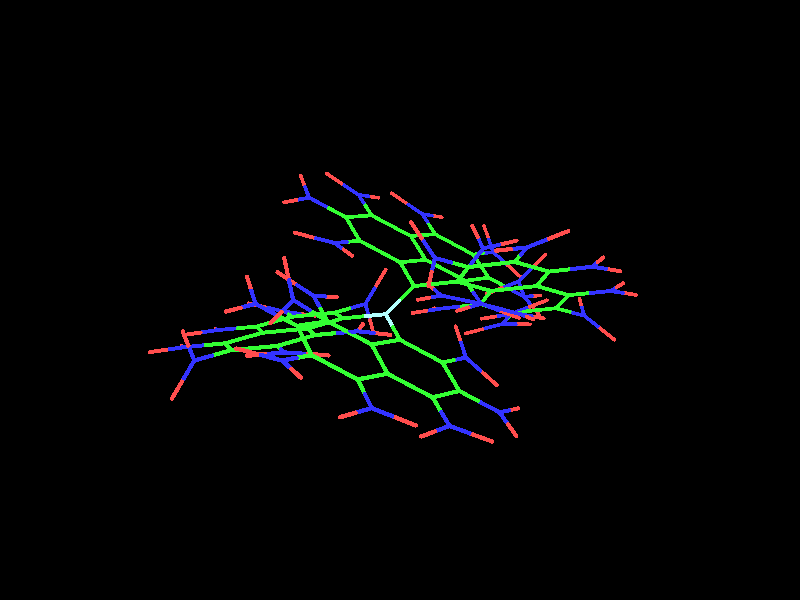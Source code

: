 camera {direction<0.0,0.0,  -2.835>
 location <0.0 , 0.0 , 0.0>
 right 1.3333333731*x up y 
 }
#default { finish{phong   -1.000 ambient    0.500 diffuse    0.450 phong_size 13.750000}}
light_source{<4000.0000,4000.0000,9953.9238>  rgb<1.0,1.0,1.0>}
plane{z , -94.6759 
 pigment{color rgb<0.0000,0.0000,0.0000>}
 finish{phong 0 specular 0 diffuse 0 ambient 1.0}}
cylinder{<-4.0346403122,-0.9610312581,-49.9480209351>,
<-5.0385255814,-1.2479093075,-49.0087699890>,
 0.0581100024
open
pigment{color rgb<0.20001,1.0000,0.2000>}}
sphere{<-4.0346403122,-0.9610312581,-49.9480209351>, 0.0581100024
pigment{color rgb<0.20001,1.0000,0.2000>}}
sphere{<-5.0385255814,-1.2479093075,-49.0087699890>, 0.0581100024
pigment{color rgb<0.20001,1.0000,0.2000>}}
cylinder{<-4.0346403122,-0.9610312581,-49.9480209351>,
<-2.6962065697,-0.8306025267,-49.5112190247>,
 0.0581100024
open
pigment{color rgb<0.20001,1.0000,0.2000>}}
sphere{<-4.0346403122,-0.9610312581,-49.9480209351>, 0.0581100024
pigment{color rgb<0.20001,1.0000,0.2000>}}
sphere{<-2.6962065697,-0.8306025267,-49.5112190247>, 0.0581100024
pigment{color rgb<0.20001,1.0000,0.2000>}}
cylinder{<-4.0346403122,-0.9610312581,-49.9480209351>,
<-4.3306460381,-0.8004217744,-51.3114471436>,
 0.0581100024
open
pigment{color rgb<0.20001,1.0000,0.2000>}}
sphere{<-4.0346403122,-0.9610312581,-49.9480209351>, 0.0581100024
pigment{color rgb<0.20001,1.0000,0.2000>}}
sphere{<-4.3306460381,-0.8004217744,-51.3114471436>, 0.0581100024
pigment{color rgb<0.20001,1.0000,0.2000>}}
cylinder{<4.0766458511,0.4162784815,-50.7631454468>,
<5.1231145859,0.1474192441,-51.6603050232>,
 0.0581100024
open
pigment{color rgb<0.20001,1.0000,0.2000>}}
sphere{<4.0766458511,0.4162784815,-50.7631454468>, 0.0581100024
pigment{color rgb<0.20001,1.0000,0.2000>}}
sphere{<5.1231145859,0.1474192441,-51.6603050232>, 0.0581100024
pigment{color rgb<0.20001,1.0000,0.2000>}}
cylinder{<4.0766458511,0.4162784815,-50.7631454468>,
<2.7390098572,0.2740864754,-51.1987190247>,
 0.0581100024
open
pigment{color rgb<0.20001,1.0000,0.2000>}}
sphere{<4.0766458511,0.4162784815,-50.7631454468>, 0.0581100024
pigment{color rgb<0.20001,1.0000,0.2000>}}
sphere{<2.7390098572,0.2740864754,-51.1987190247>, 0.0581100024
pigment{color rgb<0.20001,1.0000,0.2000>}}
cylinder{<4.0766458511,0.4162784815,-50.7631454468>,
<4.3292317390,0.8236231804,-49.4430618286>,
 0.0581100024
open
pigment{color rgb<0.20001,1.0000,0.2000>}}
sphere{<4.0766458511,0.4162784815,-50.7631454468>, 0.0581100024
pigment{color rgb<0.20001,1.0000,0.2000>}}
sphere{<4.3292317390,0.8236231804,-49.4430618286>, 0.0581100024
pigment{color rgb<0.20001,1.0000,0.2000>}}
cylinder{<-0.3423233032,-2.0276520252,-46.7746734619>,
<-1.1378931999,-2.1304841042,-45.6219520569>,
 0.0581100024
open
pigment{color rgb<0.20001,1.0000,0.2000>}}
sphere{<-0.3423233032,-2.0276520252,-46.7746734619>, 0.0581100024
pigment{color rgb<0.20001,1.0000,0.2000>}}
sphere{<-1.1378931999,-2.1304841042,-45.6219520569>, 0.0581100024
pigment{color rgb<0.20001,1.0000,0.2000>}}
cylinder{<-0.3423233032,-2.0276520252,-46.7746734619>,
<-0.7996572256,-1.2495290041,-47.8630599976>,
 0.0581100024
open
pigment{color rgb<0.20001,1.0000,0.2000>}}
sphere{<-0.3423233032,-2.0276520252,-46.7746734619>, 0.0581100024
pigment{color rgb<0.20001,1.0000,0.2000>}}
sphere{<-0.7996572256,-1.2495290041,-47.8630599976>, 0.0581100024
pigment{color rgb<0.20001,1.0000,0.2000>}}
cylinder{<-0.3423233032,-2.0276520252,-46.7746734619>,
<0.8972353935,-2.6808354855,-46.8705635071>,
 0.0581100024
open
pigment{color rgb<0.20001,1.0000,0.2000>}}
sphere{<-0.3423233032,-2.0276520252,-46.7746734619>, 0.0581100024
pigment{color rgb<0.20001,1.0000,0.2000>}}
sphere{<0.8972353935,-2.6808354855,-46.8705635071>, 0.0581100024
pigment{color rgb<0.20001,1.0000,0.2000>}}
cylinder{<0.3419345617,2.0283243656,-53.9768600464>,
<1.1376390457,2.1318428516,-55.1294288635>,
 0.0581100024
open
pigment{color rgb<0.20001,1.0000,0.2000>}}
sphere{<0.3419345617,2.0283243656,-53.9768600464>, 0.0581100024
pigment{color rgb<0.20001,1.0000,0.2000>}}
sphere{<1.1376390457,2.1318428516,-55.1294288635>, 0.0581100024
pigment{color rgb<0.20001,1.0000,0.2000>}}
cylinder{<0.3419345617,2.0283243656,-53.9768600464>,
<0.7997283936,1.2505956888,-52.8883857727>,
 0.0581100024
open
pigment{color rgb<0.20001,1.0000,0.2000>}}
sphere{<0.3419345617,2.0283243656,-53.9768600464>, 0.0581100024
pigment{color rgb<0.20001,1.0000,0.2000>}}
sphere{<0.7997283936,1.2505956888,-52.8883857727>, 0.0581100024
pigment{color rgb<0.20001,1.0000,0.2000>}}
cylinder{<0.3419345617,2.0283243656,-53.9768600464>,
<-0.8985693455,2.6797914505,-53.8815193176>,
 0.0581100024
open
pigment{color rgb<0.20001,1.0000,0.2000>}}
sphere{<0.3419345617,2.0283243656,-53.9768600464>, 0.0581100024
pigment{color rgb<0.20001,1.0000,0.2000>}}
sphere{<-0.8985693455,2.6797914505,-53.8815193176>, 0.0581100024
pigment{color rgb<0.20001,1.0000,0.2000>}}
cylinder{<-6.2663693428,-1.3712117672,-49.3846626282>,
<-6.6987829208,-1.4281235933,-48.9442939758>,
 0.0581100024
open
pigment{color rgb<0.20001,0.2000,1.0000>}}
sphere{<-6.2663693428,-1.3712117672,-49.3846626282>, 0.0581100024
pigment{color rgb<0.20001,0.2000,1.0000>}}
sphere{<-6.6987829208,-1.4281235933,-48.9442939758>, 0.0581100024
pigment{color rgb<0.20001,0.2000,1.0000>}}
cylinder{<-6.6987824440,-1.4281233549,-48.9442939758>,
<-7.1311955452,-1.4850354195,-48.5039253235>,
 0.0581100024
open
pigment{color rgb<1.00001,0.3000,0.3000>}}
sphere{<-6.6987824440,-1.4281233549,-48.9442939758>, 0.0581100024
pigment{color rgb<1.00001,0.3000,0.3000>}}
sphere{<-7.1311955452,-1.4850354195,-48.5039253235>, 0.0581100024
pigment{color rgb<1.00001,0.3000,0.3000>}}
cylinder{<-6.2663693428,-1.3712117672,-49.3846626282>,
<-6.3835368156,-1.3694899082,-49.9932785034>,
 0.0581100024
open
pigment{color rgb<0.20001,0.2000,1.0000>}}
sphere{<-6.2663693428,-1.3712117672,-49.3846626282>, 0.0581100024
pigment{color rgb<0.20001,0.2000,1.0000>}}
sphere{<-6.3835368156,-1.3694899082,-49.9932785034>, 0.0581100024
pigment{color rgb<0.20001,0.2000,1.0000>}}
cylinder{<-6.3835368156,-1.3694897890,-49.9932785034>,
<-6.5007042885,-1.3677680492,-50.6018943787>,
 0.0581100024
open
pigment{color rgb<1.00001,0.3000,0.3000>}}
sphere{<-6.3835368156,-1.3694897890,-49.9932785034>, 0.0581100024
pigment{color rgb<1.00001,0.3000,0.3000>}}
sphere{<-6.5007042885,-1.3677680492,-50.6018943787>, 0.0581100024
pigment{color rgb<1.00001,0.3000,0.3000>}}
cylinder{<-5.5446047783,-0.9151333570,-51.7324523926>,
<-5.9923830032,-0.9785091877,-51.3086318970>,
 0.0581100024
open
pigment{color rgb<0.20001,0.2000,1.0000>}}
sphere{<-5.5446047783,-0.9151333570,-51.7324523926>, 0.0581100024
pigment{color rgb<0.20001,0.2000,1.0000>}}
sphere{<-5.9923830032,-0.9785091877,-51.3086318970>, 0.0581100024
pigment{color rgb<0.20001,0.2000,1.0000>}}
cylinder{<-5.9923820496,-0.9785091877,-51.3086318970>,
<-6.4401602745,-1.0418850183,-50.8848114014>,
 0.0581100024
open
pigment{color rgb<1.00001,0.3000,0.3000>}}
sphere{<-5.9923820496,-0.9785091877,-51.3086318970>, 0.0581100024
pigment{color rgb<1.00001,0.3000,0.3000>}}
sphere{<-6.4401602745,-1.0418850183,-50.8848114014>, 0.0581100024
pigment{color rgb<1.00001,0.3000,0.3000>}}
cylinder{<-5.5446047783,-0.9151333570,-51.7324523926>,
<-5.6401915550,-0.9031022787,-52.3447151184>,
 0.0581100024
open
pigment{color rgb<0.20001,0.2000,1.0000>}}
sphere{<-5.5446047783,-0.9151333570,-51.7324523926>, 0.0581100024
pigment{color rgb<0.20001,0.2000,1.0000>}}
sphere{<-5.6401915550,-0.9031022787,-52.3447151184>, 0.0581100024
pigment{color rgb<0.20001,0.2000,1.0000>}}
cylinder{<-5.6401910782,-0.9031021595,-52.3447113037>,
<-5.7357778549,-0.8910710812,-52.9569740295>,
 0.0581100024
open
pigment{color rgb<1.00001,0.3000,0.3000>}}
sphere{<-5.6401910782,-0.9031021595,-52.3447113037>, 0.0581100024
pigment{color rgb<1.00001,0.3000,0.3000>}}
sphere{<-5.7357778549,-0.8910710812,-52.9569740295>, 0.0581100024
pigment{color rgb<1.00001,0.3000,0.3000>}}
cylinder{<-3.6103250980,-0.3698929548,-53.4808387756>,
<-3.1526226997,-0.4385271370,-53.8930816650>,
 0.0581100024
open
pigment{color rgb<0.20001,0.2000,1.0000>}}
sphere{<-3.6103250980,-0.3698929548,-53.4808387756>, 0.0581100024
pigment{color rgb<0.20001,0.2000,1.0000>}}
sphere{<-3.1526226997,-0.4385271370,-53.8930816650>, 0.0581100024
pigment{color rgb<0.20001,0.2000,1.0000>}}
cylinder{<-3.1526234150,-0.4385272264,-53.8930778503>,
<-2.6949210167,-0.5071616173,-54.3053207397>,
 0.0581100024
open
pigment{color rgb<1.00001,0.3000,0.3000>}}
sphere{<-3.1526234150,-0.4385272264,-53.8930778503>, 0.0581100024
pigment{color rgb<1.00001,0.3000,0.3000>}}
sphere{<-2.6949210167,-0.5071616173,-54.3053207397>, 0.0581100024
pigment{color rgb<1.00001,0.3000,0.3000>}}
cylinder{<-3.6103250980,-0.3698929548,-53.4808387756>,
<-4.1975255013,-0.2363989204,-53.6275367737>,
 0.0581100024
open
pigment{color rgb<0.20001,0.2000,1.0000>}}
sphere{<-3.6103250980,-0.3698929548,-53.4808387756>, 0.0581100024
pigment{color rgb<0.20001,0.2000,1.0000>}}
sphere{<-4.1975255013,-0.2363989204,-53.6275367737>, 0.0581100024
pigment{color rgb<0.20001,0.2000,1.0000>}}
cylinder{<-4.1975259781,-0.2363989353,-53.6275367737>,
<-4.7847261429,-0.1029049009,-53.7742347717>,
 0.0581100024
open
pigment{color rgb<1.00001,0.3000,0.3000>}}
sphere{<-4.1975259781,-0.2363989353,-53.6275367737>, 0.0581100024
pigment{color rgb<1.00001,0.3000,0.3000>}}
sphere{<-4.7847261429,-0.1029049009,-53.7742347717>, 0.0581100024
pigment{color rgb<1.00001,0.3000,0.3000>}}
cylinder{<-5.6619257927,-1.6669828892,-46.8073959351>,
<-5.7630863190,-1.2573044300,-46.3534393311>,
 0.0581100024
open
pigment{color rgb<0.20001,0.2000,1.0000>}}
sphere{<-5.6619257927,-1.6669828892,-46.8073959351>, 0.0581100024
pigment{color rgb<0.20001,0.2000,1.0000>}}
sphere{<-5.7630863190,-1.2573044300,-46.3534393311>, 0.0581100024
pigment{color rgb<0.20001,0.2000,1.0000>}}
cylinder{<-5.7630858421,-1.2573046684,-46.3534393311>,
<-5.8642463684,-0.8476262093,-45.8994827271>,
 0.0581100024
open
pigment{color rgb<1.00001,0.3000,0.3000>}}
sphere{<-5.7630858421,-1.2573046684,-46.3534393311>, 0.0581100024
pigment{color rgb<1.00001,0.3000,0.3000>}}
sphere{<-5.8642463684,-0.8476262093,-45.8994827271>, 0.0581100024
pigment{color rgb<1.00001,0.3000,0.3000>}}
cylinder{<-5.6619257927,-1.6669828892,-46.8073959351>,
<-5.9790124893,-2.1944010258,-46.8810920715>,
 0.0581100024
open
pigment{color rgb<0.20001,0.2000,1.0000>}}
sphere{<-5.6619257927,-1.6669828892,-46.8073959351>, 0.0581100024
pigment{color rgb<0.20001,0.2000,1.0000>}}
sphere{<-5.9790124893,-2.1944010258,-46.8810920715>, 0.0581100024
pigment{color rgb<0.20001,0.2000,1.0000>}}
cylinder{<-5.9790129662,-2.1944012642,-46.8810920715>,
<-6.2960996628,-2.7218194008,-46.9547882080>,
 0.0581100024
open
pigment{color rgb<1.00001,0.3000,0.3000>}}
sphere{<-5.9790129662,-2.1944012642,-46.8810920715>, 0.0581100024
pigment{color rgb<1.00001,0.3000,0.3000>}}
sphere{<-6.2960996628,-2.7218194008,-46.9547882080>, 0.0581100024
pigment{color rgb<1.00001,0.3000,0.3000>}}
cylinder{<-2.4765729904,0.1185038686,-48.7478408813>,
<-2.1608085632,0.1013691276,-49.2808914185>,
 0.0581100024
open
pigment{color rgb<0.20001,0.2000,1.0000>}}
sphere{<-2.4765729904,0.1185038686,-48.7478408813>, 0.0581100024
pigment{color rgb<0.20001,0.2000,1.0000>}}
sphere{<-2.1608085632,0.1013691276,-49.2808914185>, 0.0581100024
pigment{color rgb<0.20001,0.2000,1.0000>}}
cylinder{<-2.1608092785,0.1013691425,-49.2808914185>,
<-1.8450448513,0.0842344314,-49.8139419556>,
 0.0581100024
open
pigment{color rgb<1.00001,0.3000,0.3000>}}
sphere{<-2.1608092785,0.1013691425,-49.2808914185>, 0.0581100024
pigment{color rgb<1.00001,0.3000,0.3000>}}
sphere{<-1.8450448513,0.0842344314,-49.8139419556>, 0.0581100024
pigment{color rgb<1.00001,0.3000,0.3000>}}
cylinder{<-2.4765729904,0.1185038686,-48.7478408813>,
<-2.9879872799,0.4557531178,-48.6536941528>,
 0.0581100024
open
pigment{color rgb<0.20001,0.2000,1.0000>}}
sphere{<-2.4765729904,0.1185038686,-48.7478408813>, 0.0581100024
pigment{color rgb<0.20001,0.2000,1.0000>}}
sphere{<-2.9879872799,0.4557531178,-48.6536941528>, 0.0581100024
pigment{color rgb<0.20001,0.2000,1.0000>}}
cylinder{<-2.9879875183,0.4557531476,-48.6536941528>,
<-3.4994018078,0.7930024862,-48.5595474243>,
 0.0581100024
open
pigment{color rgb<1.00001,0.3000,0.3000>}}
sphere{<-2.9879875183,0.4557531476,-48.6536941528>, 0.0581100024
pigment{color rgb<1.00001,0.3000,0.3000>}}
sphere{<-3.4994018078,0.7930024862,-48.5595474243>, 0.0581100024
pigment{color rgb<1.00001,0.3000,0.3000>}}
cylinder{<-3.9546458721,-0.1033806056,-46.5430221558>,
<-4.3059506416,-0.2065282166,-46.0429306030>,
 0.0581100024
open
pigment{color rgb<0.20001,0.2000,1.0000>}}
sphere{<-3.9546458721,-0.1033806056,-46.5430221558>, 0.0581100024
pigment{color rgb<0.20001,0.2000,1.0000>}}
sphere{<-4.3059506416,-0.2065282166,-46.0429306030>, 0.0581100024
pigment{color rgb<0.20001,0.2000,1.0000>}}
cylinder{<-4.3059496880,-0.2065280676,-46.0429344177>,
<-4.6572546959,-0.3096756935,-45.5428428650>,
 0.0581100024
open
pigment{color rgb<1.00001,0.3000,0.3000>}}
sphere{<-4.3059496880,-0.2065280676,-46.0429344177>, 0.0581100024
pigment{color rgb<1.00001,0.3000,0.3000>}}
sphere{<-4.6572546959,-0.3096756935,-45.5428428650>, 0.0581100024
pigment{color rgb<1.00001,0.3000,0.3000>}}
cylinder{<-3.9546458721,-0.1033806056,-46.5430221558>,
<-4.1120533943,0.2710313797,-47.0111923218>,
 0.0581100024
open
pigment{color rgb<0.20001,0.2000,1.0000>}}
sphere{<-3.9546458721,-0.1033806056,-46.5430221558>, 0.0581100024
pigment{color rgb<0.20001,0.2000,1.0000>}}
sphere{<-4.1120533943,0.2710313797,-47.0111923218>, 0.0581100024
pigment{color rgb<0.20001,0.2000,1.0000>}}
cylinder{<-4.1120538712,0.2710310221,-47.0111923218>,
<-4.2694621086,0.6454429626,-47.4793624878>,
 0.0581100024
open
pigment{color rgb<1.00001,0.3000,0.3000>}}
sphere{<-4.1120538712,0.2710310221,-47.0111923218>, 0.0581100024
pigment{color rgb<1.00001,0.3000,0.3000>}}
sphere{<-4.2694621086,0.6454429626,-47.4793624878>, 0.0581100024
pigment{color rgb<1.00001,0.3000,0.3000>}}
cylinder{<-2.9594161510,0.0030041579,-47.0903854370>,
<-3.2376570702,-0.3147775233,-46.6367988586>,
 0.0581100024
open
pigment{color rgb<0.20001,0.2000,1.0000>}}
sphere{<-2.9594161510,0.0030041579,-47.0903854370>, 0.0581100024
pigment{color rgb<0.20001,0.2000,1.0000>}}
sphere{<-3.2376570702,-0.3147775233,-46.6367988586>, 0.0581100024
pigment{color rgb<0.20001,0.2000,1.0000>}}
cylinder{<-3.2376568317,-0.3147770166,-46.6367988586>,
<-3.5158982277,-0.6325586438,-46.1832122803>,
 0.0581100024
open
pigment{color rgb<1.00001,0.3000,0.3000>}}
sphere{<-3.2376568317,-0.3147770166,-46.6367988586>, 0.0581100024
pigment{color rgb<1.00001,0.3000,0.3000>}}
sphere{<-3.5158982277,-0.6325586438,-46.1832122803>, 0.0581100024
pigment{color rgb<1.00001,0.3000,0.3000>}}
cylinder{<-2.9594161510,0.0030041579,-47.0903854370>,
<-3.0929446220,0.5892024040,-47.2410049438>,
 0.0581100024
open
pigment{color rgb<0.20001,0.2000,1.0000>}}
sphere{<-2.9594161510,0.0030041579,-47.0903854370>, 0.0581100024
pigment{color rgb<0.20001,0.2000,1.0000>}}
sphere{<-3.0929446220,0.5892024040,-47.2410049438>, 0.0581100024
pigment{color rgb<0.20001,0.2000,1.0000>}}
cylinder{<-3.0929448605,0.5892027617,-47.2410087585>,
<-3.2264738083,1.1754009724,-47.3916282654>,
 0.0581100024
open
pigment{color rgb<1.00001,0.3000,0.3000>}}
sphere{<-3.0929448605,0.5892027617,-47.2410087585>, 0.0581100024
pigment{color rgb<1.00001,0.3000,0.3000>}}
sphere{<-3.2264738083,1.1754009724,-47.3916282654>, 0.0581100024
pigment{color rgb<1.00001,0.3000,0.3000>}}
cylinder{<-3.0863723755,-1.5806654692,-44.4767684937>,
<-3.6855547428,-1.4270939827,-44.5160293579>,
 0.0581100024
open
pigment{color rgb<0.20001,0.2000,1.0000>}}
sphere{<-3.0863723755,-1.5806654692,-44.4767684937>, 0.0581100024
pigment{color rgb<0.20001,0.2000,1.0000>}}
sphere{<-3.6855547428,-1.4270939827,-44.5160293579>, 0.0581100024
pigment{color rgb<0.20001,0.2000,1.0000>}}
cylinder{<-3.6855549812,-1.4270939827,-44.5160293579>,
<-4.2847371101,-1.2735226154,-44.5552902222>,
 0.0581100024
open
pigment{color rgb<1.00001,0.3000,0.3000>}}
sphere{<-3.6855549812,-1.4270939827,-44.5160293579>, 0.0581100024
pigment{color rgb<1.00001,0.3000,0.3000>}}
sphere{<-4.2847371101,-1.2735226154,-44.5552902222>, 0.0581100024
pigment{color rgb<1.00001,0.3000,0.3000>}}
cylinder{<-3.0863723755,-1.5806654692,-44.4767684937>,
<-2.8087482452,-1.7813789845,-43.9602584839>,
 0.0581100024
open
pigment{color rgb<0.20001,0.2000,1.0000>}}
sphere{<-3.0863723755,-1.5806654692,-44.4767684937>, 0.0581100024
pigment{color rgb<0.20001,0.2000,1.0000>}}
sphere{<-2.8087482452,-1.7813789845,-43.9602584839>, 0.0581100024
pigment{color rgb<0.20001,0.2000,1.0000>}}
cylinder{<-2.8087482452,-1.7813788652,-43.9602584839>,
<-2.5311243534,-1.9820923805,-43.4437484741>,
 0.0581100024
open
pigment{color rgb<1.00001,0.3000,0.3000>}}
sphere{<-2.8087482452,-1.7813788652,-43.9602584839>, 0.0581100024
pigment{color rgb<1.00001,0.3000,0.3000>}}
sphere{<-2.5311243534,-1.9820923805,-43.4437484741>, 0.0581100024
pigment{color rgb<1.00001,0.3000,0.3000>}}
cylinder{<-1.0693517923,-0.1223221421,-52.6515464783>,
<-0.9641754627,-0.5344091654,-53.1023979187>,
 0.0581100024
open
pigment{color rgb<0.20001,0.2000,1.0000>}}
sphere{<-1.0693517923,-0.1223221421,-52.6515464783>, 0.0581100024
pigment{color rgb<0.20001,0.2000,1.0000>}}
sphere{<-0.9641754627,-0.5344091654,-53.1023979187>, 0.0581100024
pigment{color rgb<0.20001,0.2000,1.0000>}}
cylinder{<-0.9641755223,-0.5344088078,-53.1023979187>,
<-0.8589991927,-0.9464959502,-53.5532493591>,
 0.0581100024
open
pigment{color rgb<1.00001,0.3000,0.3000>}}
sphere{<-0.9641755223,-0.5344088078,-53.1023979187>, 0.0581100024
pigment{color rgb<1.00001,0.3000,0.3000>}}
sphere{<-0.8589991927,-0.9464959502,-53.5532493591>, 0.0581100024
pigment{color rgb<1.00001,0.3000,0.3000>}}
cylinder{<-1.0693517923,-0.1223221421,-52.6515464783>,
<-0.7563893795,0.4079726338,-52.5809288025>,
 0.0581100024
open
pigment{color rgb<0.20001,0.2000,1.0000>}}
sphere{<-1.0693517923,-0.1223221421,-52.6515464783>, 0.0581100024
pigment{color rgb<0.20001,0.2000,1.0000>}}
sphere{<-0.7563893795,0.4079726338,-52.5809288025>, 0.0581100024
pigment{color rgb<0.20001,0.2000,1.0000>}}
cylinder{<-0.7563893199,0.4079728723,-52.5809288025>,
<-0.4434269071,0.9382677078,-52.5103111267>,
 0.0581100024
open
pigment{color rgb<1.00001,0.3000,0.3000>}}
sphere{<-0.7563893199,0.4079728723,-52.5809288025>, 0.0581100024
pigment{color rgb<1.00001,0.3000,0.3000>}}
sphere{<-0.4434269071,0.9382677078,-52.5103111267>, 0.0581100024
pigment{color rgb<1.00001,0.3000,0.3000>}}
cylinder{<-3.1209323406,-1.4193944931,-45.9780921936>,
<-3.5905146599,-1.4503118992,-45.5747528076>,
 0.0581100024
open
pigment{color rgb<0.20001,0.2000,1.0000>}}
sphere{<-3.1209323406,-1.4193944931,-45.9780921936>, 0.0581100024
pigment{color rgb<0.20001,0.2000,1.0000>}}
sphere{<-3.5905146599,-1.4503118992,-45.5747528076>, 0.0581100024
pigment{color rgb<0.20001,0.2000,1.0000>}}
cylinder{<-3.5905137062,-1.4503117800,-45.5747566223>,
<-4.0600962639,-1.4812290668,-45.1714172363>,
 0.0581100024
open
pigment{color rgb<1.00001,0.3000,0.3000>}}
sphere{<-3.5905137062,-1.4503117800,-45.5747566223>, 0.0581100024
pigment{color rgb<1.00001,0.3000,0.3000>}}
sphere{<-4.0600962639,-1.4812290668,-45.1714172363>, 0.0581100024
pigment{color rgb<1.00001,0.3000,0.3000>}}
cylinder{<-3.1209323406,-1.4193944931,-45.9780921936>,
<-2.5219419003,-1.4528610706,-45.8224143982>,
 0.0581100024
open
pigment{color rgb<0.20001,0.2000,1.0000>}}
sphere{<-3.1209323406,-1.4193944931,-45.9780921936>, 0.0581100024
pigment{color rgb<0.20001,0.2000,1.0000>}}
sphere{<-2.5219419003,-1.4528610706,-45.8224143982>, 0.0581100024
pigment{color rgb<0.20001,0.2000,1.0000>}}
cylinder{<-2.5219416618,-1.4528610706,-45.8224143982>,
<-1.9229512215,-1.4863276482,-45.6667366028>,
 0.0581100024
open
pigment{color rgb<1.00001,0.3000,0.3000>}}
sphere{<-2.5219416618,-1.4528610706,-45.8224143982>, 0.0581100024
pigment{color rgb<1.00001,0.3000,0.3000>}}
sphere{<-1.9229512215,-1.4863276482,-45.6667366028>, 0.0581100024
pigment{color rgb<1.00001,0.3000,0.3000>}}
cylinder{<-0.7406694889,-2.8349349499,-44.6169357300>,
<-1.1386246681,-2.9214327335,-44.1497154236>,
 0.0581100024
open
pigment{color rgb<0.20001,0.2000,1.0000>}}
sphere{<-0.7406694889,-2.8349349499,-44.6169357300>, 0.0581100024
pigment{color rgb<0.20001,0.2000,1.0000>}}
sphere{<-1.1386246681,-2.9214327335,-44.1497154236>, 0.0581100024
pigment{color rgb<0.20001,0.2000,1.0000>}}
cylinder{<-1.1386239529,-2.9214327335,-44.1497192383>,
<-1.5365794897,-3.0079305172,-43.6824989319>,
 0.0581100024
open
pigment{color rgb<1.00001,0.3000,0.3000>}}
sphere{<-1.1386239529,-2.9214327335,-44.1497192383>, 0.0581100024
pigment{color rgb<1.00001,0.3000,0.3000>}}
sphere{<-1.5365794897,-3.0079305172,-43.6824989319>, 0.0581100024
pigment{color rgb<1.00001,0.3000,0.3000>}}
cylinder{<-0.7406694889,-2.8349349499,-44.6169357300>,
<-0.1649193168,-3.0637471676,-44.6343116760>,
 0.0581100024
open
pigment{color rgb<0.20001,0.2000,1.0000>}}
sphere{<-0.7406694889,-2.8349349499,-44.6169357300>, 0.0581100024
pigment{color rgb<0.20001,0.2000,1.0000>}}
sphere{<-0.1649193168,-3.0637471676,-44.6343116760>, 0.0581100024
pigment{color rgb<0.20001,0.2000,1.0000>}}
cylinder{<-0.1649188995,-3.0637474060,-44.6343154907>,
<0.4108312130,-3.2925601006,-44.6516914368>,
 0.0581100024
open
pigment{color rgb<1.00001,0.3000,0.3000>}}
sphere{<-0.1649188995,-3.0637474060,-44.6343154907>, 0.0581100024
pigment{color rgb<1.00001,0.3000,0.3000>}}
sphere{<0.4108312130,-3.2925601006,-44.6516914368>, 0.0581100024
pigment{color rgb<1.00001,0.3000,0.3000>}}
cylinder{<-1.1863471270,-0.8762304187,-47.7266654968>,
<-0.7300068140,-0.9349542856,-48.1419372559>,
 0.0581100024
open
pigment{color rgb<0.20001,0.2000,1.0000>}}
sphere{<-1.1863471270,-0.8762304187,-47.7266654968>, 0.0581100024
pigment{color rgb<0.20001,0.2000,1.0000>}}
sphere{<-0.7300068140,-0.9349542856,-48.1419372559>, 0.0581100024
pigment{color rgb<0.20001,0.2000,1.0000>}}
cylinder{<-0.7300074697,-0.9349542856,-48.1419372559>,
<-0.2736669481,-0.9936782122,-48.5572090149>,
 0.0581100024
open
pigment{color rgb<1.00001,0.3000,0.3000>}}
sphere{<-0.7300074697,-0.9349542856,-48.1419372559>, 0.0581100024
pigment{color rgb<1.00001,0.3000,0.3000>}}
sphere{<-0.2736669481,-0.9936782122,-48.5572090149>, 0.0581100024
pigment{color rgb<1.00001,0.3000,0.3000>}}
cylinder{<-1.1863471270,-0.8762304187,-47.7266654968>,
<-1.0993173122,-0.7662147284,-47.1229553223>,
 0.0581100024
open
pigment{color rgb<0.20001,0.2000,1.0000>}}
sphere{<-1.1863471270,-0.8762304187,-47.7266654968>, 0.0581100024
pigment{color rgb<0.20001,0.2000,1.0000>}}
sphere{<-1.0993173122,-0.7662147284,-47.1229553223>, 0.0581100024
pigment{color rgb<0.20001,0.2000,1.0000>}}
cylinder{<-1.0993176699,-0.7662148476,-47.1229553223>,
<-1.0122878551,-0.6561990976,-46.5192451477>,
 0.0581100024
open
pigment{color rgb<1.00001,0.3000,0.3000>}}
sphere{<-1.0993176699,-0.7662148476,-47.1229553223>, 0.0581100024
pigment{color rgb<1.00001,0.3000,0.3000>}}
sphere{<-1.0122878551,-0.6561990976,-46.5192451477>, 0.0581100024
pigment{color rgb<1.00001,0.3000,0.3000>}}
cylinder{<1.3343887329,-3.3959226608,-45.8899307251>,
<0.9499078989,-3.5008304119,-45.4152565002>,
 0.0581100024
open
pigment{color rgb<0.20001,0.2000,1.0000>}}
sphere{<1.3343887329,-3.3959226608,-45.8899307251>, 0.0581100024
pigment{color rgb<0.20001,0.2000,1.0000>}}
sphere{<0.9499078989,-3.5008304119,-45.4152565002>, 0.0581100024
pigment{color rgb<0.20001,0.2000,1.0000>}}
cylinder{<0.9499084949,-3.5008306503,-45.4152565002>,
<0.5654273629,-3.6057381630,-44.9405860901>,
 0.0581100024
open
pigment{color rgb<1.00001,0.3000,0.3000>}}
sphere{<0.9499084949,-3.5008306503,-45.4152565002>, 0.0581100024
pigment{color rgb<1.00001,0.3000,0.3000>}}
sphere{<0.5654273629,-3.6057381630,-44.9405860901>, 0.0581100024
pigment{color rgb<1.00001,0.3000,0.3000>}}
cylinder{<1.3343887329,-3.3959226608,-45.8899307251>,
<1.9145369530,-3.6110858917,-45.9256744385>,
 0.0581100024
open
pigment{color rgb<0.20001,0.2000,1.0000>}}
sphere{<1.3343887329,-3.3959226608,-45.8899307251>, 0.0581100024
pigment{color rgb<0.20001,0.2000,1.0000>}}
sphere{<1.9145369530,-3.6110858917,-45.9256744385>, 0.0581100024
pigment{color rgb<0.20001,0.2000,1.0000>}}
cylinder{<1.9145371914,-3.6110861301,-45.9256706238>,
<2.4946858883,-3.8262495995,-45.9614143372>,
 0.0581100024
open
pigment{color rgb<1.00001,0.3000,0.3000>}}
sphere{<1.9145371914,-3.6110861301,-45.9256706238>, 0.0581100024
pigment{color rgb<1.00001,0.3000,0.3000>}}
sphere{<2.4946858883,-3.8262495995,-45.9614143372>, 0.0581100024
pigment{color rgb<1.00001,0.3000,0.3000>}}
cylinder{<2.8116161823,-3.1757774353,-48.0955810547>,
<3.1168785095,-3.1543469429,-48.6345634460>,
 0.0581100024
open
pigment{color rgb<0.20001,0.2000,1.0000>}}
sphere{<2.8116161823,-3.1757774353,-48.0955810547>, 0.0581100024
pigment{color rgb<0.20001,0.2000,1.0000>}}
sphere{<3.1168785095,-3.1543469429,-48.6345634460>, 0.0581100024
pigment{color rgb<0.20001,0.2000,1.0000>}}
cylinder{<3.1168780327,-3.1543469429,-48.6345634460>,
<3.4221401215,-3.1329162121,-49.1735458374>,
 0.0581100024
open
pigment{color rgb<1.00001,0.3000,0.3000>}}
sphere{<3.1168780327,-3.1543469429,-48.6345634460>, 0.0581100024
pigment{color rgb<1.00001,0.3000,0.3000>}}
sphere{<3.4221401215,-3.1329162121,-49.1735458374>, 0.0581100024
pigment{color rgb<1.00001,0.3000,0.3000>}}
cylinder{<2.8116161823,-3.1757774353,-48.0955810547>,
<3.0148417950,-3.4688737392,-47.5886878967>,
 0.0581100024
open
pigment{color rgb<0.20001,0.2000,1.0000>}}
sphere{<2.8116161823,-3.1757774353,-48.0955810547>, 0.0581100024
pigment{color rgb<0.20001,0.2000,1.0000>}}
sphere{<3.0148417950,-3.4688737392,-47.5886878967>, 0.0581100024
pigment{color rgb<0.20001,0.2000,1.0000>}}
cylinder{<3.0148415565,-3.4688735008,-47.5886917114>,
<3.2180671692,-3.7619698048,-47.0817985535>,
 0.0581100024
open
pigment{color rgb<1.00001,0.3000,0.3000>}}
sphere{<3.0148415565,-3.4688735008,-47.5886917114>, 0.0581100024
pigment{color rgb<1.00001,0.3000,0.3000>}}
sphere{<3.2180671692,-3.7619698048,-47.0817985535>, 0.0581100024
pigment{color rgb<1.00001,0.3000,0.3000>}}
cylinder{<2.4382510185,1.5108928680,-49.8872795105>,
<2.9526255131,1.6372209787,-50.2091560364>,
 0.0581100024
open
pigment{color rgb<0.20001,0.2000,1.0000>}}
sphere{<2.4382510185,1.5108928680,-49.8872795105>, 0.0581100024
pigment{color rgb<0.20001,0.2000,1.0000>}}
sphere{<2.9526255131,1.6372209787,-50.2091560364>, 0.0581100024
pigment{color rgb<0.20001,0.2000,1.0000>}}
cylinder{<2.9526250362,1.6372207403,-50.2091560364>,
<3.4669995308,1.7635488510,-50.5310325623>,
 0.0581100024
open
pigment{color rgb<1.00001,0.3000,0.3000>}}
sphere{<2.9526250362,1.6372207403,-50.2091560364>, 0.0581100024
pigment{color rgb<1.00001,0.3000,0.3000>}}
sphere{<3.4669995308,1.7635488510,-50.5310325623>, 0.0581100024
pigment{color rgb<1.00001,0.3000,0.3000>}}
cylinder{<2.4382510185,1.5108928680,-49.8872795105>,
<2.2576715946,1.8176472187,-49.3798942566>,
 0.0581100024
open
pigment{color rgb<0.20001,0.2000,1.0000>}}
sphere{<2.4382510185,1.5108928680,-49.8872795105>, 0.0581100024
pigment{color rgb<0.20001,0.2000,1.0000>}}
sphere{<2.2576715946,1.8176472187,-49.3798942566>, 0.0581100024
pigment{color rgb<0.20001,0.2000,1.0000>}}
cylinder{<2.2576718330,1.8176469803,-49.3798942566>,
<2.0770921707,2.1244010925,-48.8725090027>,
 0.0581100024
open
pigment{color rgb<1.00001,0.3000,0.3000>}}
sphere{<2.2576718330,1.8176469803,-49.3798942566>, 0.0581100024
pigment{color rgb<1.00001,0.3000,0.3000>}}
sphere{<2.0770921707,2.1244010925,-48.8725090027>, 0.0581100024
pigment{color rgb<1.00001,0.3000,0.3000>}}
cylinder{<1.9433600903,-1.6984940767,-50.1618118286>,
<2.4020922184,-2.1074552536,-50.2421913147>,
 0.0581100024
open
pigment{color rgb<0.20001,0.2000,1.0000>}}
sphere{<1.9433600903,-1.6984940767,-50.1618118286>, 0.0581100024
pigment{color rgb<0.20001,0.2000,1.0000>}}
sphere{<2.4020922184,-2.1074552536,-50.2421913147>, 0.0581100024
pigment{color rgb<0.20001,0.2000,1.0000>}}
cylinder{<2.4020924568,-2.1074554920,-50.2421913147>,
<2.8608243465,-2.5164167881,-50.3225708008>,
 0.0581100024
open
pigment{color rgb<1.00001,0.3000,0.3000>}}
sphere{<2.4020924568,-2.1074554920,-50.2421913147>, 0.0581100024
pigment{color rgb<1.00001,0.3000,0.3000>}}
sphere{<2.8608243465,-2.5164167881,-50.3225708008>, 0.0581100024
pigment{color rgb<1.00001,0.3000,0.3000>}}
cylinder{<1.9433600903,-1.6984940767,-50.1618118286>,
<1.8060117960,-1.2428095341,-50.5588417053>,
 0.0581100024
open
pigment{color rgb<0.20001,0.2000,1.0000>}}
sphere{<1.9433600903,-1.6984940767,-50.1618118286>, 0.0581100024
pigment{color rgb<0.20001,0.2000,1.0000>}}
sphere{<1.8060117960,-1.2428095341,-50.5588417053>, 0.0581100024
pigment{color rgb<0.20001,0.2000,1.0000>}}
cylinder{<1.8060119152,-1.2428097725,-50.5588417053>,
<1.6686636209,-0.7871251106,-50.9558715820>,
 0.0581100024
open
pigment{color rgb<1.00001,0.3000,0.3000>}}
sphere{<1.8060119152,-1.2428097725,-50.5588417053>, 0.0581100024
pigment{color rgb<1.00001,0.3000,0.3000>}}
sphere{<1.6686636209,-0.7871251106,-50.9558715820>, 0.0581100024
pigment{color rgb<1.00001,0.3000,0.3000>}}
cylinder{<-1.9458010197,1.6942064762,-50.5915946960>,
<-2.5443429947,1.8503984213,-50.6302833557>,
 0.0581100024
open
pigment{color rgb<0.20001,0.2000,1.0000>}}
sphere{<-1.9458010197,1.6942064762,-50.5915946960>, 0.0581100024
pigment{color rgb<0.20001,0.2000,1.0000>}}
sphere{<-2.5443429947,1.8503984213,-50.6302833557>, 0.0581100024
pigment{color rgb<0.20001,0.2000,1.0000>}}
cylinder{<-2.5443429947,1.8503983021,-50.6302833557>,
<-3.1428847313,2.0065901279,-50.6689720154>,
 0.0581100024
open
pigment{color rgb<1.00001,0.3000,0.3000>}}
sphere{<-2.5443429947,1.8503983021,-50.6302833557>, 0.0581100024
pigment{color rgb<1.00001,0.3000,0.3000>}}
sphere{<-3.1428847313,2.0065901279,-50.6689720154>, 0.0581100024
pigment{color rgb<1.00001,0.3000,0.3000>}}
cylinder{<-1.9458010197,1.6942064762,-50.5915946960>,
<-1.6690107584,1.4904518127,-50.0758285522>,
 0.0581100024
open
pigment{color rgb<0.20001,0.2000,1.0000>}}
sphere{<-1.9458010197,1.6942064762,-50.5915946960>, 0.0581100024
pigment{color rgb<0.20001,0.2000,1.0000>}}
sphere{<-1.6690107584,1.4904518127,-50.0758285522>, 0.0581100024
pigment{color rgb<0.20001,0.2000,1.0000>}}
cylinder{<-1.6690108776,1.4904519320,-50.0758247375>,
<-1.3922207355,1.2866971493,-49.5600585938>,
 0.0581100024
open
pigment{color rgb<1.00001,0.3000,0.3000>}}
sphere{<-1.6690108776,1.4904519320,-50.0758247375>, 0.0581100024
pigment{color rgb<1.00001,0.3000,0.3000>}}
sphere{<-1.3922207355,1.2866971493,-49.5600585938>, 0.0581100024
pigment{color rgb<1.00001,0.3000,0.3000>}}
cylinder{<-2.8149628639,3.1706824303,-52.6580200195>,
<-3.1660780907,3.0675745010,-52.1577873230>,
 0.0581100024
open
pigment{color rgb<0.20001,0.2000,1.0000>}}
sphere{<-2.8149628639,3.1706824303,-52.6580200195>, 0.0581100024
pigment{color rgb<0.20001,0.2000,1.0000>}}
sphere{<-3.1660780907,3.0675745010,-52.1577873230>, 0.0581100024
pigment{color rgb<0.20001,0.2000,1.0000>}}
cylinder{<-3.1660773754,3.0675747395,-52.1577873230>,
<-3.5171926022,2.9644668102,-51.6575546265>,
 0.0581100024
open
pigment{color rgb<1.00001,0.3000,0.3000>}}
sphere{<-3.1660773754,3.0675747395,-52.1577873230>, 0.0581100024
pigment{color rgb<1.00001,0.3000,0.3000>}}
sphere{<-3.5171926022,2.9644668102,-51.6575546265>, 0.0581100024
pigment{color rgb<1.00001,0.3000,0.3000>}}
cylinder{<-2.8149628639,3.1706824303,-52.6580200195>,
<-2.9729099274,3.5444231033,-53.1265449524>,
 0.0581100024
open
pigment{color rgb<0.20001,0.2000,1.0000>}}
sphere{<-2.8149628639,3.1706824303,-52.6580200195>, 0.0581100024
pigment{color rgb<0.20001,0.2000,1.0000>}}
sphere{<-2.9729099274,3.5444231033,-53.1265449524>, 0.0581100024
pigment{color rgb<0.20001,0.2000,1.0000>}}
cylinder{<-2.9729099274,3.5444228649,-53.1265449524>,
<-3.1308569908,3.9181635380,-53.5950698853>,
 0.0581100024
open
pigment{color rgb<1.00001,0.3000,0.3000>}}
sphere{<-2.9729099274,3.5444228649,-53.1265449524>, 0.0581100024
pigment{color rgb<1.00001,0.3000,0.3000>}}
sphere{<-3.1308569908,3.9181635380,-53.5950698853>, 0.0581100024
pigment{color rgb<1.00001,0.3000,0.3000>}}
cylinder{<-1.3360447884,3.3946881294,-54.8621520996>,
<-1.0203652382,3.3775479794,-55.3952522278>,
 0.0581100024
open
pigment{color rgb<0.20001,0.2000,1.0000>}}
sphere{<-1.3360447884,3.3946881294,-54.8621520996>, 0.0581100024
pigment{color rgb<0.20001,0.2000,1.0000>}}
sphere{<-1.0203652382,3.3775479794,-55.3952522278>, 0.0581100024
pigment{color rgb<0.20001,0.2000,1.0000>}}
cylinder{<-1.0203659534,3.3775479794,-55.3952522278>,
<-0.7046867013,3.3604080677,-55.9283561707>,
 0.0581100024
open
pigment{color rgb<1.00001,0.3000,0.3000>}}
sphere{<-1.0203659534,3.3775479794,-55.3952522278>, 0.0581100024
pigment{color rgb<1.00001,0.3000,0.3000>}}
sphere{<-0.7046867013,3.3604080677,-55.9283561707>, 0.0581100024
pigment{color rgb<1.00001,0.3000,0.3000>}}
cylinder{<-1.3360447884,3.3946881294,-54.8621520996>,
<-1.8475359678,3.7318134308,-54.7679786682>,
 0.0581100024
open
pigment{color rgb<0.20001,0.2000,1.0000>}}
sphere{<-1.3360447884,3.3946881294,-54.8621520996>, 0.0581100024
pigment{color rgb<0.20001,0.2000,1.0000>}}
sphere{<-1.8475359678,3.7318134308,-54.7679786682>, 0.0581100024
pigment{color rgb<0.20001,0.2000,1.0000>}}
cylinder{<-1.8475360870,3.7318131924,-54.7679748535>,
<-2.3590269089,4.0689382553,-54.6738014221>,
 0.0581100024
open
pigment{color rgb<1.00001,0.3000,0.3000>}}
sphere{<-1.8475360870,3.7318131924,-54.7679748535>, 0.0581100024
pigment{color rgb<1.00001,0.3000,0.3000>}}
sphere{<-2.3590269089,4.0689382553,-54.6738014221>, 0.0581100024
pigment{color rgb<1.00001,0.3000,0.3000>}}
cylinder{<0.7399554253,2.8358683586,-56.1345596313>,
<1.0743530989,2.8096506596,-56.6557464600>,
 0.0581100024
open
pigment{color rgb<0.20001,0.2000,1.0000>}}
sphere{<0.7399554253,2.8358683586,-56.1345596313>, 0.0581100024
pigment{color rgb<0.20001,0.2000,1.0000>}}
sphere{<1.0743530989,2.8096506596,-56.6557464600>, 0.0581100024
pigment{color rgb<0.20001,0.2000,1.0000>}}
cylinder{<1.0743525028,2.8096506596,-56.6557464600>,
<1.4087498188,2.7834329605,-57.1769332886>,
 0.0581100024
open
pigment{color rgb<1.00001,0.3000,0.3000>}}
sphere{<1.0743525028,2.8096506596,-56.6557464600>, 0.0581100024
pigment{color rgb<1.00001,0.3000,0.3000>}}
sphere{<1.4087498188,2.7834329605,-57.1769332886>, 0.0581100024
pigment{color rgb<1.00001,0.3000,0.3000>}}
cylinder{<0.7399554253,2.8358683586,-56.1345596313>,
<0.2275578380,3.1772053242,-56.0632667542>,
 0.0581100024
open
pigment{color rgb<0.20001,0.2000,1.0000>}}
sphere{<0.7399554253,2.8358683586,-56.1345596313>, 0.0581100024
pigment{color rgb<0.20001,0.2000,1.0000>}}
sphere{<0.2275578380,3.1772053242,-56.0632667542>, 0.0581100024
pigment{color rgb<0.20001,0.2000,1.0000>}}
cylinder{<0.2275576591,3.1772053242,-56.0632705688>,
<-0.2848405242,3.5185425282,-55.9919776917>,
 0.0581100024
open
pigment{color rgb<1.00001,0.3000,0.3000>}}
sphere{<0.2275576591,3.1772053242,-56.0632705688>, 0.0581100024
pigment{color rgb<1.00001,0.3000,0.3000>}}
sphere{<-0.2848405242,3.5185425282,-55.9919776917>, 0.0581100024
pigment{color rgb<1.00001,0.3000,0.3000>}}
cylinder{<3.0863354206,1.5828555822,-56.2746391296>,
<3.5437552929,1.1726915836,-56.3563537598>,
 0.0581100024
open
pigment{color rgb<0.20001,0.2000,1.0000>}}
sphere{<3.0863354206,1.5828555822,-56.2746391296>, 0.0581100024
pigment{color rgb<0.20001,0.2000,1.0000>}}
sphere{<3.5437552929,1.1726915836,-56.3563537598>, 0.0581100024
pigment{color rgb<0.20001,0.2000,1.0000>}}
cylinder{<3.5437550545,1.1726915836,-56.3563575745>,
<4.0011754036,0.7625275850,-56.4380760193>,
 0.0581100024
open
pigment{color rgb<1.00001,0.3000,0.3000>}}
sphere{<3.5437550545,1.1726915836,-56.3563575745>, 0.0581100024
pigment{color rgb<1.00001,0.3000,0.3000>}}
sphere{<4.0011754036,0.7625275850,-56.4380760193>, 0.0581100024
pigment{color rgb<1.00001,0.3000,0.3000>}}
cylinder{<3.0863354206,1.5828555822,-56.2746391296>,
<2.9504101276,2.0402333736,-56.6702079773>,
 0.0581100024
open
pigment{color rgb<0.20001,0.2000,1.0000>}}
sphere{<3.0863354206,1.5828555822,-56.2746391296>, 0.0581100024
pigment{color rgb<0.20001,0.2000,1.0000>}}
sphere{<2.9504101276,2.0402333736,-56.6702079773>, 0.0581100024
pigment{color rgb<0.20001,0.2000,1.0000>}}
cylinder{<2.9504098892,2.0402331352,-56.6702079773>,
<2.8144843578,2.4976108074,-57.0657768250>,
 0.0581100024
open
pigment{color rgb<1.00001,0.3000,0.3000>}}
sphere{<2.9504098892,2.0402331352,-56.6702079773>, 0.0581100024
pigment{color rgb<1.00001,0.3000,0.3000>}}
sphere{<2.8144843578,2.4976108074,-57.0657768250>, 0.0581100024
pigment{color rgb<1.00001,0.3000,0.3000>}}
cylinder{<2.4776415825,-0.1160077304,-52.0032920837>,
<3.6569797993,-0.4293430448,-51.7322158813>,
 0.0581100024
open
pigment{color rgb<0.20001,0.2000,1.0000>}}
sphere{<2.4776415825,-0.1160077304,-52.0032920837>, 0.0581100024
pigment{color rgb<0.20001,0.2000,1.0000>}}
sphere{<3.6569797993,-0.4293430448,-51.7322158813>, 0.0581100024
pigment{color rgb<0.20001,0.2000,1.0000>}}
cylinder{<2.4776415825,-0.1160077304,-52.0032920837>,
<1.2607135773,0.1369554549,-52.1359443665>,
 0.0581100024
open
pigment{color rgb<0.20001,0.2000,1.0000>}}
sphere{<2.4776415825,-0.1160077304,-52.0032920837>, 0.0581100024
pigment{color rgb<0.20001,0.2000,1.0000>}}
sphere{<1.2607135773,0.1369554549,-52.1359443665>, 0.0581100024
pigment{color rgb<0.20001,0.2000,1.0000>}}
cylinder{<2.4776415825,-0.1160077304,-52.0032920837>,
<2.0932564735,-0.2210061550,-51.5285606384>,
 0.0581100024
open
pigment{color rgb<0.20001,0.2000,1.0000>}}
sphere{<2.4776415825,-0.1160077304,-52.0032920837>, 0.0581100024
pigment{color rgb<0.20001,0.2000,1.0000>}}
sphere{<2.0932564735,-0.2210061550,-51.5285606384>, 0.0581100024
pigment{color rgb<0.20001,0.2000,1.0000>}}
cylinder{<2.0932571888,-0.2210059762,-51.5285606384>,
<1.7088719606,-0.3260043859,-51.0538291931>,
 0.0581100024
open
pigment{color rgb<1.00001,0.3000,0.3000>}}
sphere{<2.0932571888,-0.2210059762,-51.5285606384>, 0.0581100024
pigment{color rgb<1.00001,0.3000,0.3000>}}
sphere{<1.7088719606,-0.3260043859,-51.0538291931>, 0.0581100024
pigment{color rgb<1.00001,0.3000,0.3000>}}
cylinder{<2.4776415825,-0.1160077304,-52.0032920837>,
<3.0578680038,-0.3309538960,-52.0390777588>,
 0.0581100024
open
pigment{color rgb<0.20001,0.2000,1.0000>}}
sphere{<2.4776415825,-0.1160077304,-52.0032920837>, 0.0581100024
pigment{color rgb<0.20001,0.2000,1.0000>}}
sphere{<3.0578680038,-0.3309538960,-52.0390777588>, 0.0581100024
pigment{color rgb<0.20001,0.2000,1.0000>}}
cylinder{<3.0578684807,-0.3309539855,-52.0390777588>,
<3.6380949020,-0.5459001660,-52.0748634338>,
 0.0581100024
open
pigment{color rgb<1.00001,0.3000,0.3000>}}
sphere{<3.0578684807,-0.3309539855,-52.0390777588>, 0.0581100024
pigment{color rgb<1.00001,0.3000,0.3000>}}
sphere{<3.6380949020,-0.5459001660,-52.0748634338>, 0.0581100024
pigment{color rgb<1.00001,0.3000,0.3000>}}
cylinder{<3.6569805145,-0.4293432236,-51.7322158813>,
<4.0527019501,-0.4997998178,-52.2040061951>,
 0.0581100024
open
pigment{color rgb<0.20001,0.2000,1.0000>}}
sphere{<3.6569805145,-0.4293432236,-51.7322158813>, 0.0581100024
pigment{color rgb<0.20001,0.2000,1.0000>}}
sphere{<4.0527019501,-0.4997998178,-52.2040061951>, 0.0581100024
pigment{color rgb<0.20001,0.2000,1.0000>}}
cylinder{<4.0527009964,-0.4997996986,-52.2040023804>,
<4.4484224319,-0.5702562928,-52.6757926941>,
 0.0581100024
open
pigment{color rgb<1.00001,0.3000,0.3000>}}
sphere{<4.0527009964,-0.4997996986,-52.2040023804>, 0.0581100024
pigment{color rgb<1.00001,0.3000,0.3000>}}
sphere{<4.4484224319,-0.5702562928,-52.6757926941>, 0.0581100024
pigment{color rgb<1.00001,0.3000,0.3000>}}
cylinder{<3.6569805145,-0.4293432236,-51.7322158813>,
<3.8060200214,-0.5036227703,-51.1352119446>,
 0.0581100024
open
pigment{color rgb<0.20001,0.2000,1.0000>}}
sphere{<3.6569805145,-0.4293432236,-51.7322158813>, 0.0581100024
pigment{color rgb<0.20001,0.2000,1.0000>}}
sphere{<3.8060200214,-0.5036227703,-51.1352119446>, 0.0581100024
pigment{color rgb<0.20001,0.2000,1.0000>}}
cylinder{<3.8060197830,-0.5036225915,-51.1352119446>,
<3.9550592899,-0.5779021382,-50.5382080078>,
 0.0581100024
open
pigment{color rgb<1.00001,0.3000,0.3000>}}
sphere{<3.8060197830,-0.5036225915,-51.1352119446>, 0.0581100024
pigment{color rgb<1.00001,0.3000,0.3000>}}
sphere{<3.9550592899,-0.5779021382,-50.5382080078>, 0.0581100024
pigment{color rgb<1.00001,0.3000,0.3000>}}
cylinder{<1.2607133389,0.1369555742,-52.1359405518>,
<0.8962305188,0.0707004890,-51.6390419006>,
 0.0581100024
open
pigment{color rgb<0.20001,0.2000,1.0000>}}
sphere{<1.2607133389,0.1369555742,-52.1359405518>, 0.0581100024
pigment{color rgb<0.20001,0.2000,1.0000>}}
sphere{<0.8962305188,0.0707004890,-51.6390419006>, 0.0581100024
pigment{color rgb<0.20001,0.2000,1.0000>}}
cylinder{<0.8962311149,0.0707006156,-51.6390457153>,
<0.5317482948,0.0044455305,-51.1421470642>,
 0.0581100024
open
pigment{color rgb<1.00001,0.3000,0.3000>}}
sphere{<0.8962311149,0.0707006156,-51.6390457153>, 0.0581100024
pigment{color rgb<1.00001,0.3000,0.3000>}}
sphere{<0.5317482948,0.0044455305,-51.1421470642>, 0.0581100024
pigment{color rgb<1.00001,0.3000,0.3000>}}
cylinder{<1.2607133389,0.1369555742,-52.1359405518>,
<1.0630717278,0.3200595379,-52.6941108704>,
 0.0581100024
open
pigment{color rgb<0.20001,0.2000,1.0000>}}
sphere{<1.2607133389,0.1369555742,-52.1359405518>, 0.0581100024
pigment{color rgb<0.20001,0.2000,1.0000>}}
sphere{<1.0630717278,0.3200595379,-52.6941108704>, 0.0581100024
pigment{color rgb<0.20001,0.2000,1.0000>}}
cylinder{<1.0630717278,0.3200593293,-52.6941108704>,
<0.8654301167,0.5031632781,-53.2522811890>,
 0.0581100024
open
pigment{color rgb<1.00001,0.3000,0.3000>}}
sphere{<1.0630717278,0.3200593293,-52.6941108704>, 0.0581100024
pigment{color rgb<1.00001,0.3000,0.3000>}}
sphere{<0.8654301167,0.5031632781,-53.2522811890>, 0.0581100024
pigment{color rgb<1.00001,0.3000,0.3000>}}
cylinder{<3.9555008411,0.1063527167,-54.2082023621>,
<3.7012948990,0.5764728785,-53.0782165527>,
 0.0581100024
open
pigment{color rgb<0.20001,0.2000,1.0000>}}
sphere{<3.9555008411,0.1063527167,-54.2082023621>, 0.0581100024
pigment{color rgb<0.20001,0.2000,1.0000>}}
sphere{<3.7012948990,0.5764728785,-53.0782165527>, 0.0581100024
pigment{color rgb<0.20001,0.2000,1.0000>}}
cylinder{<3.9555008411,0.1063527167,-54.2082023621>,
<4.2606348991,0.1276547909,-54.7472610474>,
 0.0581100024
open
pigment{color rgb<0.20001,0.2000,1.0000>}}
sphere{<3.9555008411,0.1063527167,-54.2082023621>, 0.0581100024
pigment{color rgb<0.20001,0.2000,1.0000>}}
sphere{<4.2606348991,0.1276547909,-54.7472610474>, 0.0581100024
pigment{color rgb<0.20001,0.2000,1.0000>}}
cylinder{<4.2606339455,0.1276547611,-54.7472610474>,
<4.5657677650,0.1489568353,-55.2863197327>,
 0.0581100024
open
pigment{color rgb<1.00001,0.3000,0.3000>}}
sphere{<4.2606339455,0.1276547611,-54.7472610474>, 0.0581100024
pigment{color rgb<1.00001,0.3000,0.3000>}}
sphere{<4.5657677650,0.1489568353,-55.2863197327>, 0.0581100024
pigment{color rgb<1.00001,0.3000,0.3000>}}
cylinder{<3.9555008411,0.1063527167,-54.2082023621>,
<4.1592106819,-0.1859688759,-53.7010574341>,
 0.0581100024
open
pigment{color rgb<0.20001,0.2000,1.0000>}}
sphere{<3.9555008411,0.1063527167,-54.2082023621>, 0.0581100024
pigment{color rgb<0.20001,0.2000,1.0000>}}
sphere{<4.1592106819,-0.1859688759,-53.7010574341>, 0.0581100024
pigment{color rgb<0.20001,0.2000,1.0000>}}
cylinder{<4.1592102051,-0.1859685779,-53.7010574341>,
<4.3629198074,-0.4782902002,-53.1939125061>,
 0.0581100024
open
pigment{color rgb<1.00001,0.3000,0.3000>}}
sphere{<4.1592102051,-0.1859685779,-53.7010574341>, 0.0581100024
pigment{color rgb<1.00001,0.3000,0.3000>}}
sphere{<4.3629198074,-0.4782902002,-53.1939125061>, 0.0581100024
pigment{color rgb<1.00001,0.3000,0.3000>}}
cylinder{<3.7012953758,0.5764721632,-53.0782203674>,
<3.1849880219,0.3835580051,-52.7947502136>,
 0.0581100024
open
pigment{color rgb<0.20001,0.2000,1.0000>}}
sphere{<3.7012953758,0.5764721632,-53.0782203674>, 0.0581100024
pigment{color rgb<0.20001,0.2000,1.0000>}}
sphere{<3.1849880219,0.3835580051,-52.7947502136>, 0.0581100024
pigment{color rgb<0.20001,0.2000,1.0000>}}
cylinder{<3.1849884987,0.3835581541,-52.7947463989>,
<2.6686811447,0.1906439960,-52.5112762451>,
 0.0581100024
open
pigment{color rgb<1.00001,0.3000,0.3000>}}
sphere{<3.1849884987,0.3835581541,-52.7947463989>, 0.0581100024
pigment{color rgb<1.00001,0.3000,0.3000>}}
sphere{<2.6686811447,0.1906439960,-52.5112762451>, 0.0581100024
pigment{color rgb<1.00001,0.3000,0.3000>}}
cylinder{<3.7012953758,0.5764721632,-53.0782203674>,
<4.1001796722,0.9865435958,-52.8397293091>,
 0.0581100024
open
pigment{color rgb<0.20001,0.2000,1.0000>}}
sphere{<3.7012953758,0.5764721632,-53.0782203674>, 0.0581100024
pigment{color rgb<0.20001,0.2000,1.0000>}}
sphere{<4.1001796722,0.9865435958,-52.8397293091>, 0.0581100024
pigment{color rgb<0.20001,0.2000,1.0000>}}
cylinder{<4.1001796722,0.9865437746,-52.8397293091>,
<4.4990639687,1.3966151476,-52.6012382507>,
 0.0581100024
open
pigment{color rgb<1.00001,0.3000,0.3000>}}
sphere{<4.1001796722,0.9865437746,-52.8397293091>, 0.0581100024
pigment{color rgb<1.00001,0.3000,0.3000>}}
sphere{<4.4990639687,1.3966151476,-52.6012382507>, 0.0581100024
pigment{color rgb<1.00001,0.3000,0.3000>}}
cylinder{<3.2885575294,-0.7686159015,-54.6076545715>,
<3.4693360329,-0.4442914128,-53.4140739441>,
 0.0581100024
open
pigment{color rgb<0.20001,0.2000,1.0000>}}
sphere{<3.2885575294,-0.7686159015,-54.6076545715>, 0.0581100024
pigment{color rgb<0.20001,0.2000,1.0000>}}
sphere{<3.4693360329,-0.4442914128,-53.4140739441>, 0.0581100024
pigment{color rgb<0.20001,0.2000,1.0000>}}
cylinder{<3.2885575294,-0.7686159015,-54.6076545715>,
<3.7603673935,-0.7800861001,-55.0094108582>,
 0.0581100024
open
pigment{color rgb<0.20001,0.2000,1.0000>}}
sphere{<3.2885575294,-0.7686159015,-54.6076545715>, 0.0581100024
pigment{color rgb<0.20001,0.2000,1.0000>}}
sphere{<3.7603673935,-0.7800861001,-55.0094108582>, 0.0581100024
pigment{color rgb<0.20001,0.2000,1.0000>}}
cylinder{<3.7603666782,-0.7800861001,-55.0094108582>,
<4.2321767807,-0.7915563583,-55.4111671448>,
 0.0581100024
open
pigment{color rgb<1.00001,0.3000,0.3000>}}
sphere{<3.7603666782,-0.7800861001,-55.0094108582>, 0.0581100024
pigment{color rgb<1.00001,0.3000,0.3000>}}
sphere{<4.2321767807,-0.7915563583,-55.4111671448>, 0.0581100024
pigment{color rgb<1.00001,0.3000,0.3000>}}
cylinder{<3.2885575294,-0.7686159015,-54.6076545715>,
<2.7050127983,-0.9239515662,-54.7472686768>,
 0.0581100024
open
pigment{color rgb<0.20001,0.2000,1.0000>}}
sphere{<3.2885575294,-0.7686159015,-54.6076545715>, 0.0581100024
pigment{color rgb<0.20001,0.2000,1.0000>}}
sphere{<2.7050127983,-0.9239515662,-54.7472686768>, 0.0581100024
pigment{color rgb<0.20001,0.2000,1.0000>}}
cylinder{<2.7050127983,-0.9239516854,-54.7472686768>,
<2.1214683056,-1.0792872906,-54.8868827820>,
 0.0581100024
open
pigment{color rgb<1.00001,0.3000,0.3000>}}
sphere{<2.7050127983,-0.9239516854,-54.7472686768>, 0.0581100024
pigment{color rgb<1.00001,0.3000,0.3000>}}
sphere{<2.1214683056,-1.0792872906,-54.8868827820>, 0.0581100024
pigment{color rgb<1.00001,0.3000,0.3000>}}
cylinder{<3.4693357944,-0.4442918301,-53.4140777588>,
<2.9947130680,-0.5123898983,-53.0213432312>,
 0.0581100024
open
pigment{color rgb<0.20001,0.2000,1.0000>}}
sphere{<3.4693357944,-0.4442918301,-53.4140777588>, 0.0581100024
pigment{color rgb<0.20001,0.2000,1.0000>}}
sphere{<2.9947130680,-0.5123898983,-53.0213432312>, 0.0581100024
pigment{color rgb<0.20001,0.2000,1.0000>}}
cylinder{<2.9947135448,-0.5123897791,-53.0213432312>,
<2.5200908184,-0.5804878473,-52.6286087036>,
 0.0581100024
open
pigment{color rgb<1.00001,0.3000,0.3000>}}
sphere{<2.9947135448,-0.5123897791,-53.0213432312>, 0.0581100024
pigment{color rgb<1.00001,0.3000,0.3000>}}
sphere{<2.5200908184,-0.5804878473,-52.6286087036>, 0.0581100024
pigment{color rgb<1.00001,0.3000,0.3000>}}
cylinder{<3.4693357944,-0.4442918301,-53.4140777588>,
<4.0274624825,-0.2263822258,-53.2554740906>,
 0.0581100024
open
pigment{color rgb<0.20001,0.2000,1.0000>}}
sphere{<3.4693357944,-0.4442918301,-53.4140777588>, 0.0581100024
pigment{color rgb<0.20001,0.2000,1.0000>}}
sphere{<4.0274624825,-0.2263822258,-53.2554740906>, 0.0581100024
pigment{color rgb<0.20001,0.2000,1.0000>}}
cylinder{<4.0274629593,-0.2263821363,-53.2554740906>,
<4.5855898857,-0.0084724873,-53.0968704224>,
 0.0581100024
open
pigment{color rgb<1.00001,0.3000,0.3000>}}
sphere{<4.0274629593,-0.2263821363,-53.2554740906>, 0.0581100024
pigment{color rgb<1.00001,0.3000,0.3000>}}
sphere{<4.5855898857,-0.0084724873,-53.0968704224>, 0.0581100024
pigment{color rgb<1.00001,0.3000,0.3000>}}
cylinder{<1.2740815878,-0.2692087293,-52.9380340576>,
<0.8272531033,-0.3329319954,-52.5132637024>,
 0.0581100024
open
pigment{color rgb<0.20001,0.2000,1.0000>}}
sphere{<1.2740815878,-0.2692087293,-52.9380340576>, 0.0581100024
pigment{color rgb<0.20001,0.2000,1.0000>}}
sphere{<0.8272531033,-0.3329319954,-52.5132637024>, 0.0581100024
pigment{color rgb<0.20001,0.2000,1.0000>}}
cylinder{<0.8272539377,-0.3329319060,-52.5132637024>,
<0.3804253936,-0.3966551423,-52.0884933472>,
 0.0581100024
open
pigment{color rgb<1.00001,0.3000,0.3000>}}
sphere{<0.8272539377,-0.3329319060,-52.5132637024>, 0.0581100024
pigment{color rgb<1.00001,0.3000,0.3000>}}
sphere{<0.3804253936,-0.3966551423,-52.0884933472>, 0.0581100024
pigment{color rgb<1.00001,0.3000,0.3000>}}
cylinder{<1.2740815878,-0.2692087293,-52.9380340576>,
<1.1782425642,-0.2665059566,-53.5503692627>,
 0.0581100024
open
pigment{color rgb<0.20001,0.2000,1.0000>}}
sphere{<1.2740815878,-0.2692087293,-52.9380340576>, 0.0581100024
pigment{color rgb<0.20001,0.2000,1.0000>}}
sphere{<1.1782425642,-0.2665059566,-53.5503692627>, 0.0581100024
pigment{color rgb<0.20001,0.2000,1.0000>}}
cylinder{<1.1782429218,-0.2665059865,-53.5503654480>,
<1.0824038982,-0.2638031542,-54.1627006531>,
 0.0581100024
open
pigment{color rgb<1.00001,0.3000,0.3000>}}
sphere{<1.1782429218,-0.2665059865,-53.5503654480>, 0.0581100024
pigment{color rgb<1.00001,0.3000,0.3000>}}
sphere{<1.0824038982,-0.2638031542,-54.1627006531>, 0.0581100024
pigment{color rgb<1.00001,0.3000,0.3000>}}
cylinder{<5.8280305862,-0.4986327291,-53.7806854248>,
<5.8109087944,-0.2321361303,-54.3400001526>,
 0.0581100024
open
pigment{color rgb<0.20001,0.2000,1.0000>}}
sphere{<5.8280305862,-0.4986327291,-53.7806854248>, 0.0581100024
pigment{color rgb<0.20001,0.2000,1.0000>}}
sphere{<5.8109087944,-0.2321361303,-54.3400001526>, 0.0581100024
pigment{color rgb<0.20001,0.2000,1.0000>}}
cylinder{<5.8109087944,-0.2321365476,-54.3400001526>,
<5.7937870026,0.0343600512,-54.8993148804>,
 0.0581100024
open
pigment{color rgb<1.00001,0.3000,0.3000>}}
sphere{<5.8109087944,-0.2321365476,-54.3400001526>, 0.0581100024
pigment{color rgb<1.00001,0.3000,0.3000>}}
sphere{<5.7937870026,0.0343600512,-54.8993148804>, 0.0581100024
pigment{color rgb<1.00001,0.3000,0.3000>}}
cylinder{<5.8280305862,-0.4986327291,-53.7806854248>,
<6.2807435989,-0.8737370968,-53.5844917297>,
 0.0581100024
open
pigment{color rgb<0.20001,0.2000,1.0000>}}
sphere{<5.8280305862,-0.4986327291,-53.7806854248>, 0.0581100024
pigment{color rgb<0.20001,0.2000,1.0000>}}
sphere{<6.2807435989,-0.8737370968,-53.5844917297>, 0.0581100024
pigment{color rgb<0.20001,0.2000,1.0000>}}
cylinder{<6.2807435989,-0.8737372756,-53.5844917297>,
<6.7334570885,-1.2488416433,-53.3882980347>,
 0.0581100024
open
pigment{color rgb<1.00001,0.3000,0.3000>}}
sphere{<6.2807435989,-0.8737372756,-53.5844917297>, 0.0581100024
pigment{color rgb<1.00001,0.3000,0.3000>}}
sphere{<6.7334570885,-1.2488416433,-53.3882980347>, 0.0581100024
pigment{color rgb<1.00001,0.3000,0.3000>}}
cylinder{<6.3510646820,0.2705579996,-51.2847061157>,
<6.7920756340,0.2144503295,-51.7165679932>,
 0.0581100024
open
pigment{color rgb<0.20001,0.2000,1.0000>}}
sphere{<6.3510646820,0.2705579996,-51.2847061157>, 0.0581100024
pigment{color rgb<0.20001,0.2000,1.0000>}}
sphere{<6.7920756340,0.2144503295,-51.7165679932>, 0.0581100024
pigment{color rgb<0.20001,0.2000,1.0000>}}
cylinder{<6.7920742035,0.2144504786,-51.7165679932>,
<7.2330856323,0.1583426893,-52.1484298706>,
 0.0581100024
open
pigment{color rgb<1.00001,0.3000,0.3000>}}
sphere{<6.7920742035,0.2144504786,-51.7165679932>, 0.0581100024
pigment{color rgb<1.00001,0.3000,0.3000>}}
sphere{<7.2330856323,0.1583426893,-52.1484298706>, 0.0581100024
pigment{color rgb<1.00001,0.3000,0.3000>}}
cylinder{<6.3510646820,0.2705579996,-51.2847061157>,
<6.4596815109,0.3817820549,-50.6847267151>,
 0.0581100024
open
pigment{color rgb<0.20001,0.2000,1.0000>}}
sphere{<6.3510646820,0.2705579996,-51.2847061157>, 0.0581100024
pigment{color rgb<0.20001,0.2000,1.0000>}}
sphere{<6.4596815109,0.3817820549,-50.6847267151>, 0.0581100024
pigment{color rgb<0.20001,0.2000,1.0000>}}
cylinder{<6.4596810341,0.3817818165,-50.6847267151>,
<6.5682978630,0.4930058718,-50.0847473145>,
 0.0581100024
open
pigment{color rgb<1.00001,0.3000,0.3000>}}
sphere{<6.4596810341,0.3817818165,-50.6847267151>, 0.0581100024
pigment{color rgb<1.00001,0.3000,0.3000>}}
sphere{<6.5682978630,0.4930058718,-50.0847473145>, 0.0581100024
pigment{color rgb<1.00001,0.3000,0.3000>}}
cylinder{<5.5416383743,0.9598348141,-49.0239982605>,
<5.9985876083,0.9031680226,-49.4388847351>,
 0.0581100024
open
pigment{color rgb<0.20001,0.2000,1.0000>}}
sphere{<5.5416383743,0.9598348141,-49.0239982605>, 0.0581100024
pigment{color rgb<0.20001,0.2000,1.0000>}}
sphere{<5.9985876083,0.9031680226,-49.4388847351>, 0.0581100024
pigment{color rgb<0.20001,0.2000,1.0000>}}
cylinder{<5.9985866547,0.9031680822,-49.4388847351>,
<6.4555358887,0.8465011120,-49.8537712097>,
 0.0581100024
open
pigment{color rgb<1.00001,0.3000,0.3000>}}
sphere{<5.9985866547,0.9031680822,-49.4388847351>, 0.0581100024
pigment{color rgb<1.00001,0.3000,0.3000>}}
sphere{<6.4555358887,0.8465011120,-49.8537712097>, 0.0581100024
pigment{color rgb<1.00001,0.3000,0.3000>}}
cylinder{<5.5416383743,0.9598348141,-49.0239982605>,
<5.6273593903,1.0774699450,-48.4215393066>,
 0.0581100024
open
pigment{color rgb<0.20001,0.2000,1.0000>}}
sphere{<5.5416383743,0.9598348141,-49.0239982605>, 0.0581100024
pigment{color rgb<0.20001,0.2000,1.0000>}}
sphere{<5.6273593903,1.0774699450,-48.4215393066>, 0.0581100024
pigment{color rgb<0.20001,0.2000,1.0000>}}
cylinder{<5.6273584366,1.0774698257,-48.4215393066>,
<5.7130799294,1.1951047182,-47.8190765381>,
 0.0581100024
open
pigment{color rgb<1.00001,0.3000,0.3000>}}
sphere{<5.6273584366,1.0774698257,-48.4215393066>, 0.0581100024
pigment{color rgb<1.00001,0.3000,0.3000>}}
sphere{<5.7130799294,1.1951047182,-47.8190765381>, 0.0581100024
pigment{color rgb<1.00001,0.3000,0.3000>}}
cylinder{<3.5271501541,1.4612882137,-47.3548774719>,
<3.0738196373,1.4052455425,-46.9359550476>,
 0.0581100024
open
pigment{color rgb<0.20001,0.2000,1.0000>}}
sphere{<3.5271501541,1.4612882137,-47.3548774719>, 0.0581100024
pigment{color rgb<0.20001,0.2000,1.0000>}}
sphere{<3.0738196373,1.4052455425,-46.9359550476>, 0.0581100024
pigment{color rgb<0.20001,0.2000,1.0000>}}
cylinder{<3.0738205910,1.4052455425,-46.9359550476>,
<2.6204903126,1.3492027521,-46.5170326233>,
 0.0581100024
open
pigment{color rgb<1.00001,0.3000,0.3000>}}
sphere{<3.0738205910,1.4052455425,-46.9359550476>, 0.0581100024
pigment{color rgb<1.00001,0.3000,0.3000>}}
sphere{<2.6204903126,1.3492027521,-46.5170326233>, 0.0581100024
pigment{color rgb<1.00001,0.3000,0.3000>}}
cylinder{<3.5271501541,1.4612882137,-47.3548774719>,
<4.0922327042,1.6846039295,-47.2325782776>,
 0.0581100024
open
pigment{color rgb<0.20001,0.2000,1.0000>}}
sphere{<3.5271501541,1.4612882137,-47.3548774719>, 0.0581100024
pigment{color rgb<0.20001,0.2000,1.0000>}}
sphere{<4.0922327042,1.6846039295,-47.2325782776>, 0.0581100024
pigment{color rgb<0.20001,0.2000,1.0000>}}
cylinder{<4.0922331810,1.6846040487,-47.2325782776>,
<4.6573157310,1.9079197645,-47.1102790833>,
 0.0581100024
open
pigment{color rgb<1.00001,0.3000,0.3000>}}
sphere{<4.0922331810,1.6846040487,-47.2325782776>, 0.0581100024
pigment{color rgb<1.00001,0.3000,0.3000>}}
sphere{<4.6573157310,1.9079197645,-47.1102790833>, 0.0581100024
pigment{color rgb<1.00001,0.3000,0.3000>}}
cylinder{<0.9876990318,1.1912930012,-48.1818313599>,
<0.8902822733,0.7905958891,-47.7191238403>,
 0.0581100024
open
pigment{color rgb<0.20001,0.2000,1.0000>}}
sphere{<0.9876990318,1.1912930012,-48.1818313599>, 0.0581100024
pigment{color rgb<0.20001,0.2000,1.0000>}}
sphere{<0.8902822733,0.7905958891,-47.7191238403>, 0.0581100024
pigment{color rgb<0.20001,0.2000,1.0000>}}
cylinder{<0.8902824521,0.7905964255,-47.7191238403>,
<0.7928658128,0.3898993731,-47.2564163208>,
 0.0581100024
open
pigment{color rgb<1.00001,0.3000,0.3000>}}
sphere{<0.8902824521,0.7905964255,-47.7191238403>, 0.0581100024
pigment{color rgb<1.00001,0.3000,0.3000>}}
sphere{<0.7928658128,0.3898993731,-47.2564163208>, 0.0581100024
pigment{color rgb<1.00001,0.3000,0.3000>}}
cylinder{<0.9876990318,1.1912930012,-48.1818313599>,
<0.6495600939,1.7010674477,-48.2815170288>,
 0.0581100024
open
pigment{color rgb<0.20001,0.2000,1.0000>}}
sphere{<0.9876990318,1.1912930012,-48.1818313599>, 0.0581100024
pigment{color rgb<0.20001,0.2000,1.0000>}}
sphere{<0.6495600939,1.7010674477,-48.2815170288>, 0.0581100024
pigment{color rgb<0.20001,0.2000,1.0000>}}
cylinder{<0.6495600343,1.7010674477,-48.2815170288>,
<0.3114211261,2.2108418941,-48.3812026978>,
 0.0581100024
open
pigment{color rgb<1.00001,0.3000,0.3000>}}
sphere{<0.6495600343,1.7010674477,-48.2815170288>, 0.0581100024
pigment{color rgb<1.00001,0.3000,0.3000>}}
sphere{<0.3114211261,2.2108418941,-48.3812026978>, 0.0581100024
pigment{color rgb<1.00001,0.3000,0.3000>}}
cylinder{<0.4169417024,0.4154178798,-50.6918373108>,
<1.6925020218,0.5433214307,-50.3017272949>,
 0.0581100024
open
pigment{color rgb<0.20001,1.0000,0.2000>}}
sphere{<0.4169417024,0.4154178798,-50.6918373108>, 0.0581100024
pigment{color rgb<0.20001,1.0000,0.2000>}}
sphere{<1.6925020218,0.5433214307,-50.3017272949>, 0.0581100024
pigment{color rgb<0.20001,1.0000,0.2000>}}
cylinder{<0.4169417024,0.4154178798,-50.6918373108>,
<0.0038826466,1.1467157602,-51.7359580994>,
 0.0581100024
open
pigment{color rgb<0.20001,1.0000,0.2000>}}
sphere{<0.4169417024,0.4154178798,-50.6918373108>, 0.0581100024
pigment{color rgb<0.20001,1.0000,0.2000>}}
sphere{<0.0038826466,1.1467157602,-51.7359580994>, 0.0581100024
pigment{color rgb<0.20001,1.0000,0.2000>}}
cylinder{<-5.0385241508,-1.2479089499,-49.0087738037>,
<-5.6524467468,-1.3095604181,-49.1967201233>,
 0.0581100024
open
pigment{color rgb<0.20001,1.0000,0.2000>}}
sphere{<-5.0385241508,-1.2479089499,-49.0087738037>, 0.0581100024
pigment{color rgb<0.20001,1.0000,0.2000>}}
sphere{<-5.6524467468,-1.3095604181,-49.1967201233>, 0.0581100024
pigment{color rgb<0.20001,1.0000,0.2000>}}
cylinder{<-5.6524467468,-1.3095602989,-49.1967163086>,
<-6.2663693428,-1.3712115288,-49.3846626282>,
 0.0581100024
open
pigment{color rgb<0.20001,0.2000,1.0000>}}
sphere{<-5.6524467468,-1.3095602989,-49.1967163086>, 0.0581100024
pigment{color rgb<0.20001,0.2000,1.0000>}}
sphere{<-6.2663693428,-1.3712115288,-49.3846626282>, 0.0581100024
pigment{color rgb<0.20001,0.2000,1.0000>}}
cylinder{<-5.0385241508,-1.2479089499,-49.0087738037>,
<-4.7274971008,-1.4039334059,-47.6569519043>,
 0.0581100024
open
pigment{color rgb<0.20001,1.0000,0.2000>}}
sphere{<-5.0385241508,-1.2479089499,-49.0087738037>, 0.0581100024
pigment{color rgb<0.20001,1.0000,0.2000>}}
sphere{<-4.7274971008,-1.4039334059,-47.6569519043>, 0.0581100024
pigment{color rgb<0.20001,1.0000,0.2000>}}
cylinder{<5.1231136322,0.1474196911,-51.6603050232>,
<5.7370891571,0.2089888453,-51.4725074768>,
 0.0581100024
open
pigment{color rgb<0.20001,1.0000,0.2000>}}
sphere{<5.1231136322,0.1474196911,-51.6603050232>, 0.0581100024
pigment{color rgb<0.20001,1.0000,0.2000>}}
sphere{<5.7370891571,0.2089888453,-51.4725074768>, 0.0581100024
pigment{color rgb<0.20001,1.0000,0.2000>}}
cylinder{<5.7370891571,0.2089887857,-51.4725036621>,
<6.3510646820,0.2705579400,-51.2847061157>,
 0.0581100024
open
pigment{color rgb<0.20001,0.2000,1.0000>}}
sphere{<5.7370891571,0.2089887857,-51.4725036621>, 0.0581100024
pigment{color rgb<0.20001,0.2000,1.0000>}}
sphere{<6.3510646820,0.2705579400,-51.2847061157>, 0.0581100024
pigment{color rgb<0.20001,0.2000,1.0000>}}
cylinder{<5.1231136322,0.1474196911,-51.6603050232>,
<4.8548517227,-0.2559854388,-52.9694290161>,
 0.0581100024
open
pigment{color rgb<0.20001,1.0000,0.2000>}}
sphere{<5.1231136322,0.1474196911,-51.6603050232>, 0.0581100024
pigment{color rgb<0.20001,1.0000,0.2000>}}
sphere{<4.8548517227,-0.2559854388,-52.9694290161>, 0.0581100024
pigment{color rgb<0.20001,1.0000,0.2000>}}
cylinder{<-1.1378915310,-2.1304841042,-45.6219558716>,
<-0.9392802715,-2.4827098846,-45.1194458008>,
 0.0581100024
open
pigment{color rgb<0.20001,1.0000,0.2000>}}
sphere{<-1.1378915310,-2.1304841042,-45.6219558716>, 0.0581100024
pigment{color rgb<0.20001,1.0000,0.2000>}}
sphere{<-0.9392802715,-2.4827098846,-45.1194458008>, 0.0581100024
pigment{color rgb<0.20001,1.0000,0.2000>}}
cylinder{<-0.9392807484,-2.4827096462,-45.1194458008>,
<-0.7406693697,-2.8349354267,-44.6169357300>,
 0.0581100024
open
pigment{color rgb<0.20001,0.2000,1.0000>}}
sphere{<-0.9392807484,-2.4827096462,-45.1194458008>, 0.0581100024
pigment{color rgb<0.20001,0.2000,1.0000>}}
sphere{<-0.7406693697,-2.8349354267,-44.6169357300>, 0.0581100024
pigment{color rgb<0.20001,0.2000,1.0000>}}
cylinder{<-1.1378915310,-2.1304841042,-45.6219558716>,
<-2.3679599762,-1.4753434658,-45.5430183411>,
 0.0581100024
open
pigment{color rgb<0.20001,1.0000,0.2000>}}
sphere{<-1.1378915310,-2.1304841042,-45.6219558716>, 0.0581100024
pigment{color rgb<0.20001,1.0000,0.2000>}}
sphere{<-2.3679599762,-1.4753434658,-45.5430183411>, 0.0581100024
pigment{color rgb<0.20001,1.0000,0.2000>}}
cylinder{<1.1376376152,2.1318428516,-55.1294250488>,
<0.9387962818,2.4838559628,-55.6319923401>,
 0.0581100024
open
pigment{color rgb<0.20001,1.0000,0.2000>}}
sphere{<1.1376376152,2.1318428516,-55.1294250488>, 0.0581100024
pigment{color rgb<0.20001,1.0000,0.2000>}}
sphere{<0.9387962818,2.4838559628,-55.6319923401>, 0.0581100024
pigment{color rgb<0.20001,1.0000,0.2000>}}
cylinder{<0.9387965202,2.4838554859,-55.6319923401>,
<0.7399554253,2.8358685970,-56.1345596313>,
 0.0581100024
open
pigment{color rgb<0.20001,0.2000,1.0000>}}
sphere{<0.9387965202,2.4838554859,-55.6319923401>, 0.0581100024
pigment{color rgb<0.20001,0.2000,1.0000>}}
sphere{<0.7399554253,2.8358685970,-56.1345596313>, 0.0581100024
pigment{color rgb<0.20001,0.2000,1.0000>}}
cylinder{<1.1376376152,2.1318428516,-55.1294250488>,
<2.3680663109,1.4773739576,-55.2083091736>,
 0.0581100024
open
pigment{color rgb<0.20001,1.0000,0.2000>}}
sphere{<1.1376376152,2.1318428516,-55.1294250488>, 0.0581100024
pigment{color rgb<0.20001,1.0000,0.2000>}}
sphere{<2.3680663109,1.4773739576,-55.2083091736>, 0.0581100024
pigment{color rgb<0.20001,1.0000,0.2000>}}
cylinder{<-4.7274971008,-1.4039330482,-47.6569519043>,
<-5.1947121620,-1.5354582071,-47.2321739197>,
 0.0581100024
open
pigment{color rgb<0.20001,1.0000,0.2000>}}
sphere{<-4.7274971008,-1.4039330482,-47.6569519043>, 0.0581100024
pigment{color rgb<0.20001,1.0000,0.2000>}}
sphere{<-5.1947121620,-1.5354582071,-47.2321739197>, 0.0581100024
pigment{color rgb<0.20001,1.0000,0.2000>}}
cylinder{<-5.1947116852,-1.5354580879,-47.2321739197>,
<-5.6619262695,-1.6669831276,-46.8073959351>,
 0.0581100024
open
pigment{color rgb<0.20001,0.2000,1.0000>}}
sphere{<-5.1947116852,-1.5354580879,-47.2321739197>, 0.0581100024
pigment{color rgb<0.20001,0.2000,1.0000>}}
sphere{<-5.6619262695,-1.6669831276,-46.8073959351>, 0.0581100024
pigment{color rgb<0.20001,0.2000,1.0000>}}
cylinder{<-4.7274971008,-1.4039330482,-47.6569519043>,
<-3.4100513458,-1.2755510807,-47.2270202637>,
 0.0581100024
open
pigment{color rgb<0.20001,1.0000,0.2000>}}
sphere{<-4.7274971008,-1.4039330482,-47.6569519043>, 0.0581100024
pigment{color rgb<0.20001,1.0000,0.2000>}}
sphere{<-3.4100513458,-1.2755510807,-47.2270202637>, 0.0581100024
pigment{color rgb<0.20001,1.0000,0.2000>}}
cylinder{<4.8548517227,-0.2559850216,-52.9694290161>,
<5.3414416313,-0.3773090243,-53.3750610352>,
 0.0581100024
open
pigment{color rgb<0.20001,1.0000,0.2000>}}
sphere{<4.8548517227,-0.2559850216,-52.9694290161>, 0.0581100024
pigment{color rgb<0.20001,1.0000,0.2000>}}
sphere{<5.3414416313,-0.3773090243,-53.3750610352>, 0.0581100024
pigment{color rgb<0.20001,1.0000,0.2000>}}
cylinder{<5.3414411545,-0.3773088455,-53.3750572205>,
<5.8280310631,-0.4986327887,-53.7806892395>,
 0.0581100024
open
pigment{color rgb<0.20001,0.2000,1.0000>}}
sphere{<5.3414411545,-0.3773088455,-53.3750572205>, 0.0581100024
pigment{color rgb<0.20001,0.2000,1.0000>}}
sphere{<5.8280310631,-0.4986327887,-53.7806892395>, 0.0581100024
pigment{color rgb<0.20001,0.2000,1.0000>}}
cylinder{<4.8548517227,-0.2559850216,-52.9694290161>,
<3.5381920338,-0.3959458172,-53.3981552124>,
 0.0581100024
open
pigment{color rgb<0.20001,1.0000,0.2000>}}
sphere{<4.8548517227,-0.2559850216,-52.9694290161>, 0.0581100024
pigment{color rgb<0.20001,1.0000,0.2000>}}
sphere{<3.5381920338,-0.3959458172,-53.3981552124>, 0.0581100024
pigment{color rgb<0.20001,1.0000,0.2000>}}
cylinder{<-2.3679604530,-1.4753432274,-45.5430183411>,
<-2.7271671295,-1.5280044079,-45.0098915100>,
 0.0581100024
open
pigment{color rgb<0.20001,1.0000,0.2000>}}
sphere{<-2.3679604530,-1.4753432274,-45.5430183411>, 0.0581100024
pigment{color rgb<0.20001,1.0000,0.2000>}}
sphere{<-2.7271671295,-1.5280044079,-45.0098915100>, 0.0581100024
pigment{color rgb<0.20001,1.0000,0.2000>}}
cylinder{<-2.7271666527,-1.5280042887,-45.0098915100>,
<-3.0863730907,-1.5806655884,-44.4767646790>,
 0.0581100024
open
pigment{color rgb<0.20001,0.2000,1.0000>}}
sphere{<-2.7271666527,-1.5280042887,-45.0098915100>, 0.0581100024
pigment{color rgb<0.20001,0.2000,1.0000>}}
sphere{<-3.0863730907,-1.5806655884,-44.4767646790>, 0.0581100024
pigment{color rgb<0.20001,0.2000,1.0000>}}
cylinder{<-2.3679604530,-1.4753432274,-45.5430183411>,
<-2.8181056976,-0.7094259262,-46.6143379211>,
 0.0581100024
open
pigment{color rgb<0.20001,1.0000,0.2000>}}
sphere{<-2.3679604530,-1.4753432274,-45.5430183411>, 0.0581100024
pigment{color rgb<0.20001,1.0000,0.2000>}}
sphere{<-2.8181056976,-0.7094259262,-46.6143379211>, 0.0581100024
pigment{color rgb<0.20001,1.0000,0.2000>}}
cylinder{<2.3680667877,1.4773737192,-55.2083129883>,
<2.7272019386,1.5301146507,-55.7414779663>,
 0.0581100024
open
pigment{color rgb<0.20001,1.0000,0.2000>}}
sphere{<2.3680667877,1.4773737192,-55.2083129883>, 0.0581100024
pigment{color rgb<0.20001,1.0000,0.2000>}}
sphere{<2.7272019386,1.5301146507,-55.7414779663>, 0.0581100024
pigment{color rgb<0.20001,1.0000,0.2000>}}
cylinder{<2.7272009850,1.5301146507,-55.7414779663>,
<3.0863358974,1.5828557014,-56.2746429443>,
 0.0581100024
open
pigment{color rgb<0.20001,0.2000,1.0000>}}
sphere{<2.7272009850,1.5301146507,-55.7414779663>, 0.0581100024
pigment{color rgb<0.20001,0.2000,1.0000>}}
sphere{<3.0863358974,1.5828557014,-56.2746429443>, 0.0581100024
pigment{color rgb<0.20001,0.2000,1.0000>}}
cylinder{<2.3680667877,1.4773737192,-55.2083129883>,
<2.8186683655,0.7118505239,-54.1369018555>,
 0.0581100024
open
pigment{color rgb<0.20001,1.0000,0.2000>}}
sphere{<2.3680667877,1.4773737192,-55.2083129883>, 0.0581100024
pigment{color rgb<0.20001,1.0000,0.2000>}}
sphere{<2.8186683655,0.7118505239,-54.1369018555>, 0.0581100024
pigment{color rgb<0.20001,1.0000,0.2000>}}
cylinder{<-3.4100511074,-1.2755509615,-47.2270164490>,
<-3.2654912472,-1.3474726677,-46.6025543213>,
 0.0581100024
open
pigment{color rgb<0.20001,1.0000,0.2000>}}
sphere{<-3.4100511074,-1.2755509615,-47.2270164490>, 0.0581100024
pigment{color rgb<0.20001,1.0000,0.2000>}}
sphere{<-3.2654912472,-1.3474726677,-46.6025543213>, 0.0581100024
pigment{color rgb<0.20001,1.0000,0.2000>}}
cylinder{<-3.2654919624,-1.3474726677,-46.6025543213>,
<-3.1209321022,-1.4193944931,-45.9780921936>,
 0.0581100024
open
pigment{color rgb<0.20001,0.2000,1.0000>}}
sphere{<-3.2654919624,-1.3474726677,-46.6025543213>, 0.0581100024
pigment{color rgb<0.20001,0.2000,1.0000>}}
sphere{<-3.1209321022,-1.4193944931,-45.9780921936>, 0.0581100024
pigment{color rgb<0.20001,0.2000,1.0000>}}
cylinder{<-3.4100511074,-1.2755509615,-47.2270164490>,
<-2.4003162384,-0.9908236265,-48.1476707458>,
 0.0581100024
open
pigment{color rgb<0.20001,1.0000,0.2000>}}
sphere{<-3.4100511074,-1.2755509615,-47.2270164490>, 0.0581100024
pigment{color rgb<0.20001,1.0000,0.2000>}}
sphere{<-2.4003162384,-0.9908236265,-48.1476707458>, 0.0581100024
pigment{color rgb<0.20001,1.0000,0.2000>}}
cylinder{<3.5381915569,-0.3959458768,-53.3981552124>,
<3.4133744240,-0.5822811127,-54.0029067993>,
 0.0581100024
open
pigment{color rgb<0.20001,1.0000,0.2000>}}
sphere{<3.5381915569,-0.3959458768,-53.3981552124>, 0.0581100024
pigment{color rgb<0.20001,1.0000,0.2000>}}
sphere{<3.4133744240,-0.5822811127,-54.0029067993>, 0.0581100024
pigment{color rgb<0.20001,1.0000,0.2000>}}
cylinder{<3.4133746624,-0.5822809339,-54.0029029846>,
<3.2885575294,-0.7686161995,-54.6076545715>,
 0.0581100024
open
pigment{color rgb<0.20001,0.2000,1.0000>}}
sphere{<3.4133746624,-0.5822809339,-54.0029029846>, 0.0581100024
pigment{color rgb<0.20001,0.2000,1.0000>}}
sphere{<3.2885575294,-0.7686161995,-54.6076545715>, 0.0581100024
pigment{color rgb<0.20001,0.2000,1.0000>}}
cylinder{<3.5381915569,-0.3959458768,-53.3981552124>,
<2.4864807129,-0.1328796148,-52.5189857483>,
 0.0581100024
open
pigment{color rgb<0.20001,1.0000,0.2000>}}
sphere{<3.5381915569,-0.3959458768,-53.3981552124>, 0.0581100024
pigment{color rgb<0.20001,1.0000,0.2000>}}
sphere{<2.4864807129,-0.1328796148,-52.5189857483>, 0.0581100024
pigment{color rgb<0.20001,1.0000,0.2000>}}
cylinder{<-2.8181056976,-0.7094265223,-46.6143379211>,
<-3.3863759041,-0.4064036608,-46.5786819458>,
 0.0581100024
open
pigment{color rgb<0.20001,1.0000,0.2000>}}
sphere{<-2.8181056976,-0.7094265223,-46.6143379211>, 0.0581100024
pigment{color rgb<0.20001,1.0000,0.2000>}}
sphere{<-3.3863759041,-0.4064036608,-46.5786819458>, 0.0581100024
pigment{color rgb<0.20001,1.0000,0.2000>}}
cylinder{<-3.3863761425,-0.4064035416,-46.5786781311>,
<-3.9546461105,-0.1033807099,-46.5430221558>,
 0.0581100024
open
pigment{color rgb<0.20001,0.2000,1.0000>}}
sphere{<-3.3863761425,-0.4064035416,-46.5786781311>, 0.0581100024
pigment{color rgb<0.20001,0.2000,1.0000>}}
sphere{<-3.9546461105,-0.1033807099,-46.5430221558>, 0.0581100024
pigment{color rgb<0.20001,0.2000,1.0000>}}
cylinder{<-2.8181056976,-0.7094265223,-46.6143379211>,
<-2.0394585133,-0.5966811776,-47.7672615051>,
 0.0581100024
open
pigment{color rgb<0.20001,1.0000,0.2000>}}
sphere{<-2.8181056976,-0.7094265223,-46.6143379211>, 0.0581100024
pigment{color rgb<0.20001,1.0000,0.2000>}}
sphere{<-2.0394585133,-0.5966811776,-47.7672615051>, 0.0581100024
pigment{color rgb<0.20001,1.0000,0.2000>}}
cylinder{<2.8186681271,0.7118512392,-54.1369018555>,
<3.3870844841,0.4091021121,-54.1725502014>,
 0.0581100024
open
pigment{color rgb<0.20001,1.0000,0.2000>}}
sphere{<2.8186681271,0.7118512392,-54.1369018555>, 0.0581100024
pigment{color rgb<0.20001,1.0000,0.2000>}}
sphere{<3.3870844841,0.4091021121,-54.1725502014>, 0.0581100024
pigment{color rgb<0.20001,1.0000,0.2000>}}
cylinder{<3.3870844841,0.4091019630,-54.1725540161>,
<3.9555006027,0.1063528359,-54.2082023621>,
 0.0581100024
open
pigment{color rgb<0.20001,0.2000,1.0000>}}
sphere{<3.3870844841,0.4091019630,-54.1725540161>, 0.0581100024
pigment{color rgb<0.20001,0.2000,1.0000>}}
sphere{<3.9555006027,0.1063528359,-54.2082023621>, 0.0581100024
pigment{color rgb<0.20001,0.2000,1.0000>}}
cylinder{<2.8186681271,0.7118512392,-54.1369018555>,
<2.0400991440,0.5987970829,-52.9839553833>,
 0.0581100024
open
pigment{color rgb<0.20001,1.0000,0.2000>}}
sphere{<2.8186681271,0.7118512392,-54.1369018555>, 0.0581100024
pigment{color rgb<0.20001,1.0000,0.2000>}}
sphere{<2.0400991440,0.5987970829,-52.9839553833>, 0.0581100024
pigment{color rgb<0.20001,1.0000,0.2000>}}
cylinder{<-2.4003179073,-0.9908241034,-48.1476707458>,
<-1.7933328152,-0.9335272908,-47.9371681213>,
 0.0581100024
open
pigment{color rgb<0.20001,1.0000,0.2000>}}
sphere{<-2.4003179073,-0.9908241034,-48.1476707458>, 0.0581100024
pigment{color rgb<0.20001,1.0000,0.2000>}}
sphere{<-1.7933328152,-0.9335272908,-47.9371681213>, 0.0581100024
pigment{color rgb<0.20001,1.0000,0.2000>}}
cylinder{<-1.7933326960,-0.9335273504,-47.9371681213>,
<-1.1863474846,-0.8762304783,-47.7266654968>,
 0.0581100024
open
pigment{color rgb<0.20001,0.2000,1.0000>}}
sphere{<-1.7933326960,-0.9335273504,-47.9371681213>, 0.0581100024
pigment{color rgb<0.20001,0.2000,1.0000>}}
sphere{<-1.1863474846,-0.8762304783,-47.7266654968>, 0.0581100024
pigment{color rgb<0.20001,0.2000,1.0000>}}
cylinder{<-2.4003179073,-0.9908241034,-48.1476707458>,
<-2.6962063313,-0.8306022286,-49.5112228394>,
 0.0581100024
open
pigment{color rgb<0.20001,1.0000,0.2000>}}
sphere{<-2.4003179073,-0.9908241034,-48.1476707458>, 0.0581100024
pigment{color rgb<0.20001,1.0000,0.2000>}}
sphere{<-2.6962063313,-0.8306022286,-49.5112228394>, 0.0581100024
pigment{color rgb<0.20001,1.0000,0.2000>}}
cylinder{<2.4864821434,-0.1328799427,-52.5189857483>,
<1.8802821636,-0.2010443211,-52.7285079956>,
 0.0581100024
open
pigment{color rgb<0.20001,1.0000,0.2000>}}
sphere{<2.4864821434,-0.1328799427,-52.5189857483>, 0.0581100024
pigment{color rgb<0.20001,1.0000,0.2000>}}
sphere{<1.8802821636,-0.2010443211,-52.7285079956>, 0.0581100024
pigment{color rgb<0.20001,1.0000,0.2000>}}
cylinder{<1.8802819252,-0.2010443509,-52.7285079956>,
<1.2740819454,-0.2692087293,-52.9380302429>,
 0.0581100024
open
pigment{color rgb<0.20001,0.2000,1.0000>}}
sphere{<1.8802819252,-0.2010443509,-52.7285079956>, 0.0581100024
pigment{color rgb<0.20001,0.2000,1.0000>}}
sphere{<1.2740819454,-0.2692087293,-52.9380302429>, 0.0581100024
pigment{color rgb<0.20001,0.2000,1.0000>}}
cylinder{<2.4864821434,-0.1328799427,-52.5189857483>,
<2.7390096188,0.2740870118,-51.1987190247>,
 0.0581100024
open
pigment{color rgb<0.20001,1.0000,0.2000>}}
sphere{<2.4864821434,-0.1328799427,-52.5189857483>, 0.0581100024
pigment{color rgb<0.20001,1.0000,0.2000>}}
sphere{<2.7390096188,0.2740870118,-51.1987190247>, 0.0581100024
pigment{color rgb<0.20001,1.0000,0.2000>}}
cylinder{<-2.0394599438,-0.5966813564,-47.7672576904>,
<-2.2580165863,-0.2390884757,-48.2575492859>,
 0.0581100024
open
pigment{color rgb<0.20001,1.0000,0.2000>}}
sphere{<-2.0394599438,-0.5966813564,-47.7672576904>, 0.0581100024
pigment{color rgb<0.20001,1.0000,0.2000>}}
sphere{<-2.2580165863,-0.2390884757,-48.2575492859>, 0.0581100024
pigment{color rgb<0.20001,1.0000,0.2000>}}
cylinder{<-2.2580165863,-0.2390887439,-48.2575492859>,
<-2.4765734673,0.1185041368,-48.7478408813>,
 0.0581100024
open
pigment{color rgb<0.20001,0.2000,1.0000>}}
sphere{<-2.2580165863,-0.2390887439,-48.2575492859>, 0.0581100024
pigment{color rgb<0.20001,0.2000,1.0000>}}
sphere{<-2.4765734673,0.1185041368,-48.7478408813>, 0.0581100024
pigment{color rgb<0.20001,0.2000,1.0000>}}
cylinder{<-2.0394599438,-0.5966813564,-47.7672576904>,
<-2.4994385242,-0.2968384027,-47.4288215637>,
 0.0581100024
open
pigment{color rgb<0.20001,1.0000,0.2000>}}
sphere{<-2.0394599438,-0.5966813564,-47.7672576904>, 0.0581100024
pigment{color rgb<0.20001,1.0000,0.2000>}}
sphere{<-2.4994385242,-0.2968384027,-47.4288215637>, 0.0581100024
pigment{color rgb<0.20001,1.0000,0.2000>}}
cylinder{<-2.4994380474,-0.2968386114,-47.4288215637>,
<-2.9594163895,0.0030043423,-47.0903854370>,
 0.0581100024
open
pigment{color rgb<0.20001,0.2000,1.0000>}}
sphere{<-2.4994380474,-0.2968386114,-47.4288215637>, 0.0581100024
pigment{color rgb<0.20001,0.2000,1.0000>}}
sphere{<-2.9594163895,0.0030043423,-47.0903854370>, 0.0581100024
pigment{color rgb<0.20001,0.2000,1.0000>}}
cylinder{<-2.0394599438,-0.5966813564,-47.7672576904>,
<-0.7996572256,-1.2495296001,-47.8630599976>,
 0.0581100024
open
pigment{color rgb<0.20001,1.0000,0.2000>}}
sphere{<-2.0394599438,-0.5966813564,-47.7672576904>, 0.0581100024
pigment{color rgb<0.20001,1.0000,0.2000>}}
sphere{<-0.7996572256,-1.2495296001,-47.8630599976>, 0.0581100024
pigment{color rgb<0.20001,1.0000,0.2000>}}
cylinder{<2.0401005745,0.5987972617,-52.9839591980>,
<2.2588713169,0.2413944602,-52.4936256409>,
 0.0581100024
open
pigment{color rgb<0.20001,1.0000,0.2000>}}
sphere{<2.0401005745,0.5987972617,-52.9839591980>, 0.0581100024
pigment{color rgb<0.20001,1.0000,0.2000>}}
sphere{<2.2588713169,0.2413944602,-52.4936256409>, 0.0581100024
pigment{color rgb<0.20001,1.0000,0.2000>}}
cylinder{<2.2588713169,0.2413947582,-52.4936256409>,
<2.4776420593,-0.1160080135,-52.0032920837>,
 0.0581100024
open
pigment{color rgb<0.20001,0.2000,1.0000>}}
sphere{<2.2588713169,0.2413947582,-52.4936256409>, 0.0581100024
pigment{color rgb<0.20001,0.2000,1.0000>}}
sphere{<2.4776420593,-0.1160080135,-52.0032920837>, 0.0581100024
pigment{color rgb<0.20001,0.2000,1.0000>}}
cylinder{<2.0401005745,0.5987972617,-52.9839591980>,
<0.7997283936,1.2505961657,-52.8883895874>,
 0.0581100024
open
pigment{color rgb<0.20001,1.0000,0.2000>}}
sphere{<2.0401005745,0.5987972617,-52.9839591980>, 0.0581100024
pigment{color rgb<0.20001,1.0000,0.2000>}}
sphere{<0.7997283936,1.2505961657,-52.8883895874>, 0.0581100024
pigment{color rgb<0.20001,1.0000,0.2000>}}
cylinder{<-2.6962058544,-0.8306025267,-49.5112190247>,
<-1.6923407316,-0.5433264375,-50.4503631592>,
 0.0581100024
open
pigment{color rgb<0.20001,1.0000,0.2000>}}
sphere{<-2.6962058544,-0.8306025267,-49.5112190247>, 0.0581100024
pigment{color rgb<0.20001,1.0000,0.2000>}}
sphere{<-1.6923407316,-0.5433264375,-50.4503631592>, 0.0581100024
pigment{color rgb<0.20001,1.0000,0.2000>}}
cylinder{<2.7390093803,0.2740864158,-51.1987190247>,
<1.6925013065,0.5433218479,-50.3017234802>,
 0.0581100024
open
pigment{color rgb<0.20001,1.0000,0.2000>}}
sphere{<2.7390093803,0.2740864158,-51.1987190247>, 0.0581100024
pigment{color rgb<0.20001,1.0000,0.2000>}}
sphere{<1.6925013065,0.5433218479,-50.3017234802>, 0.0581100024
pigment{color rgb<0.20001,1.0000,0.2000>}}
cylinder{<-0.7996569872,-1.2495296001,-47.8630599976>,
<-0.0043145418,-1.1469907761,-49.0159606934>,
 0.0581100024
open
pigment{color rgb<0.20001,1.0000,0.2000>}}
sphere{<-0.7996569872,-1.2495296001,-47.8630599976>, 0.0581100024
pigment{color rgb<0.20001,1.0000,0.2000>}}
sphere{<-0.0043145418,-1.1469907761,-49.0159606934>, 0.0581100024
pigment{color rgb<0.20001,1.0000,0.2000>}}
cylinder{<0.7997281551,1.2505964041,-52.8883895874>,
<0.0038815737,1.1467150450,-51.7359542847>,
 0.0581100024
open
pigment{color rgb<0.20001,1.0000,0.2000>}}
sphere{<0.7997281551,1.2505964041,-52.8883895874>, 0.0581100024
pigment{color rgb<0.20001,1.0000,0.2000>}}
sphere{<0.0038815737,1.1467150450,-51.7359542847>, 0.0581100024
pigment{color rgb<0.20001,1.0000,0.2000>}}
cylinder{<-4.3306455612,-0.8004221916,-51.3114471436>,
<-4.9376249313,-0.8577777147,-51.5219497681>,
 0.0581100024
open
pigment{color rgb<0.20001,1.0000,0.2000>}}
sphere{<-4.3306455612,-0.8004221916,-51.3114471436>, 0.0581100024
pigment{color rgb<0.20001,1.0000,0.2000>}}
sphere{<-4.9376249313,-0.8577777147,-51.5219497681>, 0.0581100024
pigment{color rgb<0.20001,1.0000,0.2000>}}
cylinder{<-4.9376249313,-0.8577775955,-51.5219497681>,
<-5.5446043015,-0.9151332974,-51.7324523926>,
 0.0581100024
open
pigment{color rgb<0.20001,0.2000,1.0000>}}
sphere{<-4.9376249313,-0.8577775955,-51.5219497681>, 0.0581100024
pigment{color rgb<0.20001,0.2000,1.0000>}}
sphere{<-5.5446043015,-0.9151332974,-51.7324523926>, 0.0581100024
pigment{color rgb<0.20001,0.2000,1.0000>}}
cylinder{<-4.3306455612,-0.8004221916,-51.3114471436>,
<-3.3210034370,-0.5147997737,-52.2320823669>,
 0.0581100024
open
pigment{color rgb<0.20001,1.0000,0.2000>}}
sphere{<-4.3306455612,-0.8004221916,-51.3114471436>, 0.0581100024
pigment{color rgb<0.20001,1.0000,0.2000>}}
sphere{<-3.3210034370,-0.5147997737,-52.2320823669>, 0.0581100024
pigment{color rgb<0.20001,1.0000,0.2000>}}
cylinder{<4.3292312622,0.8236227036,-49.4430656433>,
<4.9354343414,0.8917286396,-49.2335319519>,
 0.0581100024
open
pigment{color rgb<0.20001,1.0000,0.2000>}}
sphere{<4.3292312622,0.8236227036,-49.4430656433>, 0.0581100024
pigment{color rgb<0.20001,1.0000,0.2000>}}
sphere{<4.9354343414,0.8917286396,-49.2335319519>, 0.0581100024
pigment{color rgb<0.20001,1.0000,0.2000>}}
cylinder{<4.9354348183,0.8917286396,-49.2335319519>,
<5.5416378975,0.9598346949,-49.0239982605>,
 0.0581100024
open
pigment{color rgb<0.20001,0.2000,1.0000>}}
sphere{<4.9354348183,0.8917286396,-49.2335319519>, 0.0581100024
pigment{color rgb<0.20001,0.2000,1.0000>}}
sphere{<5.5416378975,0.9598346949,-49.0239982605>, 0.0581100024
pigment{color rgb<0.20001,0.2000,1.0000>}}
cylinder{<4.3292312622,0.8236227036,-49.4430656433>,
<3.2774758339,1.0875749588,-48.5640487671>,
 0.0581100024
open
pigment{color rgb<0.20001,1.0000,0.2000>}}
sphere{<4.3292312622,0.8236227036,-49.4430656433>, 0.0581100024
pigment{color rgb<0.20001,1.0000,0.2000>}}
sphere{<3.2774758339,1.0875749588,-48.5640487671>, 0.0581100024
pigment{color rgb<0.20001,1.0000,0.2000>}}
cylinder{<0.8972356319,-2.6808357239,-46.8705635071>,
<1.1158120632,-3.0383796692,-46.3802452087>,
 0.0581100024
open
pigment{color rgb<0.20001,1.0000,0.2000>}}
sphere{<0.8972356319,-2.6808357239,-46.8705635071>, 0.0581100024
pigment{color rgb<0.20001,1.0000,0.2000>}}
sphere{<1.1158120632,-3.0383796692,-46.3802452087>, 0.0581100024
pigment{color rgb<0.20001,1.0000,0.2000>}}
cylinder{<1.1158120632,-3.0383791924,-46.3802490234>,
<1.3343888521,-3.3959231377,-45.8899307251>,
 0.0581100024
open
pigment{color rgb<0.20001,0.2000,1.0000>}}
sphere{<1.1158120632,-3.0383791924,-46.3802490234>, 0.0581100024
pigment{color rgb<0.20001,0.2000,1.0000>}}
sphere{<1.3343888521,-3.3959231377,-45.8899307251>, 0.0581100024
pigment{color rgb<0.20001,0.2000,1.0000>}}
cylinder{<0.8972356319,-2.6808357239,-46.8705635071>,
<1.6755796671,-2.5688350201,-48.0238914490>,
 0.0581100024
open
pigment{color rgb<0.20001,1.0000,0.2000>}}
sphere{<0.8972356319,-2.6808357239,-46.8705635071>, 0.0581100024
pigment{color rgb<0.20001,1.0000,0.2000>}}
sphere{<1.6755796671,-2.5688350201,-48.0238914490>, 0.0581100024
pigment{color rgb<0.20001,1.0000,0.2000>}}
cylinder{<-0.8985698223,2.6797919273,-53.8815193176>,
<-1.1173074245,3.0372405052,-54.3718338013>,
 0.0581100024
open
pigment{color rgb<0.20001,1.0000,0.2000>}}
sphere{<-0.8985698223,2.6797919273,-53.8815193176>, 0.0581100024
pigment{color rgb<0.20001,1.0000,0.2000>}}
sphere{<-1.1173074245,3.0372405052,-54.3718338013>, 0.0581100024
pigment{color rgb<0.20001,1.0000,0.2000>}}
cylinder{<-1.1173071861,3.0372400284,-54.3718338013>,
<-1.3360449076,3.3946883678,-54.8621482849>,
 0.0581100024
open
pigment{color rgb<0.20001,0.2000,1.0000>}}
sphere{<-1.1173071861,3.0372400284,-54.3718338013>, 0.0581100024
pigment{color rgb<0.20001,0.2000,1.0000>}}
sphere{<-1.3360449076,3.3946883678,-54.8621482849>, 0.0581100024
pigment{color rgb<0.20001,0.2000,1.0000>}}
cylinder{<-0.8985698223,2.6797919273,-53.8815193176>,
<-1.6776432991,2.5660474300,-52.7288551331>,
 0.0581100024
open
pigment{color rgb<0.20001,1.0000,0.2000>}}
sphere{<-0.8985698223,2.6797919273,-53.8815193176>, 0.0581100024
pigment{color rgb<0.20001,1.0000,0.2000>}}
sphere{<-1.6776432991,2.5660474300,-52.7288551331>, 0.0581100024
pigment{color rgb<0.20001,1.0000,0.2000>}}
cylinder{<-1.6923422813,-0.5433268547,-50.4503631592>,
<-2.0035383701,-0.3864173293,-51.8020515442>,
 0.0581100024
open
pigment{color rgb<0.20001,1.0000,0.2000>}}
sphere{<-1.6923422813,-0.5433268547,-50.4503631592>, 0.0581100024
pigment{color rgb<0.20001,1.0000,0.2000>}}
sphere{<-2.0035383701,-0.3864173293,-51.8020515442>, 0.0581100024
pigment{color rgb<0.20001,1.0000,0.2000>}}
cylinder{<1.6925024986,0.5433214307,-50.3017272949>,
<2.0653765202,1.0271070004,-50.0945053101>,
 0.0581100024
open
pigment{color rgb<0.20001,1.0000,0.2000>}}
sphere{<1.6925024986,0.5433214307,-50.3017272949>, 0.0581100024
pigment{color rgb<0.20001,1.0000,0.2000>}}
sphere{<2.0653765202,1.0271070004,-50.0945053101>, 0.0581100024
pigment{color rgb<0.20001,1.0000,0.2000>}}
cylinder{<2.0653769970,1.0271072388,-50.0945014954>,
<2.4382510185,1.5108926296,-49.8872795105>,
 0.0581100024
open
pigment{color rgb<0.20001,0.2000,1.0000>}}
sphere{<2.0653769970,1.0271072388,-50.0945014954>, 0.0581100024
pigment{color rgb<0.20001,0.2000,1.0000>}}
sphere{<2.4382510185,1.5108926296,-49.8872795105>, 0.0581100024
pigment{color rgb<0.20001,0.2000,1.0000>}}
cylinder{<1.6925024986,0.5433214307,-50.3017272949>,
<1.9607973099,0.9475964308,-48.9928703308>,
 0.0581100024
open
pigment{color rgb<0.20001,1.0000,0.2000>}}
sphere{<1.6925024986,0.5433214307,-50.3017272949>, 0.0581100024
pigment{color rgb<0.20001,1.0000,0.2000>}}
sphere{<1.9607973099,0.9475964308,-48.9928703308>, 0.0581100024
pigment{color rgb<0.20001,1.0000,0.2000>}}
cylinder{<-0.0043159723,-1.1469911337,-49.0159568787>,
<1.2253390551,-1.8028802872,-49.0952072144>,
 0.0581100024
open
pigment{color rgb<0.20001,1.0000,0.2000>}}
sphere{<-0.0043159723,-1.1469911337,-49.0159568787>, 0.0581100024
pigment{color rgb<0.20001,1.0000,0.2000>}}
sphere{<1.2253390551,-1.8028802872,-49.0952072144>, 0.0581100024
pigment{color rgb<0.20001,1.0000,0.2000>}}
cylinder{<0.0038829446,1.1467151642,-51.7359580994>,
<-1.2269573212,1.8004682064,-51.6574592590>,
 0.0581100024
open
pigment{color rgb<0.20001,1.0000,0.2000>}}
sphere{<0.0038829446,1.1467151642,-51.7359580994>, 0.0581100024
pigment{color rgb<0.20001,1.0000,0.2000>}}
sphere{<-1.2269573212,1.8004682064,-51.6574592590>, 0.0581100024
pigment{color rgb<0.20001,1.0000,0.2000>}}
cylinder{<-2.0035378933,-0.3864175677,-51.8020515442>,
<-1.5364441872,-0.2543696165,-52.2267990112>,
 0.0581100024
open
pigment{color rgb<0.20001,1.0000,0.2000>}}
sphere{<-2.0035378933,-0.3864175677,-51.8020515442>, 0.0581100024
pigment{color rgb<0.20001,1.0000,0.2000>}}
sphere{<-1.5364441872,-0.2543696165,-52.2267990112>, 0.0581100024
pigment{color rgb<0.20001,1.0000,0.2000>}}
cylinder{<-1.5364449024,-0.2543697357,-52.2267990112>,
<-1.0693511963,-0.1223219037,-52.6515464783>,
 0.0581100024
open
pigment{color rgb<0.20001,0.2000,1.0000>}}
sphere{<-1.5364449024,-0.2543697357,-52.2267990112>, 0.0581100024
pigment{color rgb<0.20001,0.2000,1.0000>}}
sphere{<-1.0693511963,-0.1223219037,-52.6515464783>, 0.0581100024
pigment{color rgb<0.20001,0.2000,1.0000>}}
cylinder{<1.9607970715,0.9475958943,-48.9928741455>,
<1.4742473364,1.0694445372,-48.5873527527>,
 0.0581100024
open
pigment{color rgb<0.20001,1.0000,0.2000>}}
sphere{<1.9607970715,0.9475958943,-48.9928741455>, 0.0581100024
pigment{color rgb<0.20001,1.0000,0.2000>}}
sphere{<1.4742473364,1.0694445372,-48.5873527527>, 0.0581100024
pigment{color rgb<0.20001,1.0000,0.2000>}}
cylinder{<1.4742481709,1.0694444180,-48.5873527527>,
<0.9876985550,1.1912931204,-48.1818313599>,
 0.0581100024
open
pigment{color rgb<0.20001,0.2000,1.0000>}}
sphere{<1.4742481709,1.0694444180,-48.5873527527>, 0.0581100024
pigment{color rgb<0.20001,0.2000,1.0000>}}
sphere{<0.9876985550,1.1912931204,-48.1818313599>, 0.0581100024
pigment{color rgb<0.20001,0.2000,1.0000>}}
cylinder{<1.2253394127,-1.8028805256,-49.0952110291>,
<1.5843505859,-1.7506872416,-49.6285133362>,
 0.0581100024
open
pigment{color rgb<0.20001,1.0000,0.2000>}}
sphere{<1.2253394127,-1.8028805256,-49.0952110291>, 0.0581100024
pigment{color rgb<0.20001,1.0000,0.2000>}}
sphere{<1.5843505859,-1.7506872416,-49.6285133362>, 0.0581100024
pigment{color rgb<0.20001,1.0000,0.2000>}}
cylinder{<1.5843498707,-1.7506873608,-49.6285095215>,
<1.9433609247,-1.6984939575,-50.1618118286>,
 0.0581100024
open
pigment{color rgb<0.20001,0.2000,1.0000>}}
sphere{<1.5843498707,-1.7506873608,-49.6285095215>, 0.0581100024
pigment{color rgb<0.20001,0.2000,1.0000>}}
sphere{<1.9433609247,-1.6984939575,-50.1618118286>, 0.0581100024
pigment{color rgb<0.20001,0.2000,1.0000>}}
cylinder{<-1.2269575596,1.8004685640,-51.6574592590>,
<-1.5863798857,1.7473373413,-51.1245269775>,
 0.0581100024
open
pigment{color rgb<0.20001,1.0000,0.2000>}}
sphere{<-1.2269575596,1.8004685640,-51.6574592590>, 0.0581100024
pigment{color rgb<0.20001,1.0000,0.2000>}}
sphere{<-1.5863798857,1.7473373413,-51.1245269775>, 0.0581100024
pigment{color rgb<0.20001,1.0000,0.2000>}}
cylinder{<-1.5863791704,1.7473374605,-51.1245269775>,
<-1.9458016157,1.6942063570,-50.5915946960>,
 0.0581100024
open
pigment{color rgb<0.20001,0.2000,1.0000>}}
sphere{<-1.5863791704,1.7473374605,-51.1245269775>, 0.0581100024
pigment{color rgb<0.20001,0.2000,1.0000>}}
sphere{<-1.9458016157,1.6942063570,-50.5915946960>, 0.0581100024
pigment{color rgb<0.20001,0.2000,1.0000>}}
cylinder{<-3.3210048676,-0.5147999525,-52.2320823669>,
<-3.4656651020,-0.4423465431,-52.8564605713>,
 0.0581100024
open
pigment{color rgb<0.20001,1.0000,0.2000>}}
sphere{<-3.3210048676,-0.5147999525,-52.2320823669>, 0.0581100024
pigment{color rgb<0.20001,1.0000,0.2000>}}
sphere{<-3.4656651020,-0.4423465431,-52.8564605713>, 0.0581100024
pigment{color rgb<0.20001,1.0000,0.2000>}}
cylinder{<-3.4656651020,-0.4423468113,-52.8564605713>,
<-3.6103255749,-0.3698930740,-53.4808387756>,
 0.0581100024
open
pigment{color rgb<0.20001,0.2000,1.0000>}}
sphere{<-3.4656651020,-0.4423468113,-52.8564605713>, 0.0581100024
pigment{color rgb<0.20001,0.2000,1.0000>}}
sphere{<-3.6103255749,-0.3698930740,-53.4808387756>, 0.0581100024
pigment{color rgb<0.20001,0.2000,1.0000>}}
cylinder{<-3.3210048676,-0.5147999525,-52.2320823669>,
<-2.0035383701,-0.3864175081,-51.8020515442>,
 0.0581100024
open
pigment{color rgb<0.20001,1.0000,0.2000>}}
sphere{<-3.3210048676,-0.5147999525,-52.2320823669>, 0.0581100024
pigment{color rgb<0.20001,1.0000,0.2000>}}
sphere{<-2.0035383701,-0.3864175081,-51.8020515442>, 0.0581100024
pigment{color rgb<0.20001,1.0000,0.2000>}}
cylinder{<3.2774772644,1.0875746012,-48.5640487671>,
<3.4023139477,1.2744318247,-47.9594612122>,
 0.0581100024
open
pigment{color rgb<0.20001,1.0000,0.2000>}}
sphere{<3.2774772644,1.0875746012,-48.5640487671>, 0.0581100024
pigment{color rgb<0.20001,1.0000,0.2000>}}
sphere{<3.4023139477,1.2744318247,-47.9594612122>, 0.0581100024
pigment{color rgb<0.20001,1.0000,0.2000>}}
cylinder{<3.4023139477,1.2744314671,-47.9594650269>,
<3.5271506310,1.4612884521,-47.3548774719>,
 0.0581100024
open
pigment{color rgb<0.20001,0.2000,1.0000>}}
sphere{<3.4023139477,1.2744314671,-47.9594650269>, 0.0581100024
pigment{color rgb<0.20001,0.2000,1.0000>}}
sphere{<3.5271506310,1.4612884521,-47.3548774719>, 0.0581100024
pigment{color rgb<0.20001,0.2000,1.0000>}}
cylinder{<3.2774772644,1.0875746012,-48.5640487671>,
<1.9607975483,0.9475959539,-48.9928703308>,
 0.0581100024
open
pigment{color rgb<0.20001,1.0000,0.2000>}}
sphere{<3.2774772644,1.0875746012,-48.5640487671>, 0.0581100024
pigment{color rgb<0.20001,1.0000,0.2000>}}
sphere{<1.9607975483,0.9475959539,-48.9928703308>, 0.0581100024
pigment{color rgb<0.20001,1.0000,0.2000>}}
cylinder{<1.6755783558,-2.5688352585,-48.0238914490>,
<2.2435972691,-2.8723063469,-48.0597381592>,
 0.0581100024
open
pigment{color rgb<0.20001,1.0000,0.2000>}}
sphere{<1.6755783558,-2.5688352585,-48.0238914490>, 0.0581100024
pigment{color rgb<0.20001,1.0000,0.2000>}}
sphere{<2.2435972691,-2.8723063469,-48.0597381592>, 0.0581100024
pigment{color rgb<0.20001,1.0000,0.2000>}}
cylinder{<2.2435972691,-2.8723063469,-48.0597381592>,
<2.8116159439,-3.1757771969,-48.0955848694>,
 0.0581100024
open
pigment{color rgb<0.20001,0.2000,1.0000>}}
sphere{<2.2435972691,-2.8723063469,-48.0597381592>, 0.0581100024
pigment{color rgb<0.20001,0.2000,1.0000>}}
sphere{<2.8116159439,-3.1757771969,-48.0955848694>, 0.0581100024
pigment{color rgb<0.20001,0.2000,1.0000>}}
cylinder{<1.6755783558,-2.5688352585,-48.0238914490>,
<1.2253391743,-1.8028800488,-49.0952110291>,
 0.0581100024
open
pigment{color rgb<0.20001,1.0000,0.2000>}}
sphere{<1.6755783558,-2.5688352585,-48.0238914490>, 0.0581100024
pigment{color rgb<0.20001,1.0000,0.2000>}}
sphere{<1.2253391743,-1.8028800488,-49.0952110291>, 0.0581100024
pigment{color rgb<0.20001,1.0000,0.2000>}}
cylinder{<-1.6776416302,2.5660474300,-52.7288589478>,
<-2.2463021278,2.8683648109,-52.6934394836>,
 0.0581100024
open
pigment{color rgb<0.20001,1.0000,0.2000>}}
sphere{<-1.6776416302,2.5660474300,-52.7288589478>, 0.0581100024
pigment{color rgb<0.20001,1.0000,0.2000>}}
sphere{<-2.2463021278,2.8683648109,-52.6934394836>, 0.0581100024
pigment{color rgb<0.20001,1.0000,0.2000>}}
cylinder{<-2.2463021278,2.8683650494,-52.6934394836>,
<-2.8149623871,3.1706821918,-52.6580200195>,
 0.0581100024
open
pigment{color rgb<0.20001,0.2000,1.0000>}}
sphere{<-2.2463021278,2.8683650494,-52.6934394836>, 0.0581100024
pigment{color rgb<0.20001,0.2000,1.0000>}}
sphere{<-2.8149623871,3.1706821918,-52.6580200195>, 0.0581100024
pigment{color rgb<0.20001,0.2000,1.0000>}}
cylinder{<-1.6776416302,2.5660474300,-52.7288589478>,
<-1.2269572020,1.8004677296,-51.6574592590>,
 0.0581100024
open
pigment{color rgb<0.20001,1.0000,0.2000>}}
sphere{<-1.6776416302,2.5660474300,-52.7288589478>, 0.0581100024
pigment{color rgb<0.20001,1.0000,0.2000>}}
sphere{<-1.2269572020,1.8004677296,-51.6574592590>, 0.0581100024
pigment{color rgb<0.20001,1.0000,0.2000>}}
cylinder{<-0.4185280800,-0.4168712199,-50.0587120056>,
<-0.0007929206,-0.0007264018,-50.3752746582>,
 0.0581100024
open
pigment{color rgb<0.70201,1.0000,1.0000>}}
sphere{<-0.4185280800,-0.4168712199,-50.0587120056>, 0.0581100024
pigment{color rgb<0.70201,1.0000,1.0000>}}
sphere{<-0.0007929206,-0.0007264018,-50.3752746582>, 0.0581100024
pigment{color rgb<0.70201,1.0000,1.0000>}}
cylinder{<-0.0007931803,-0.0007266488,-50.3752746582>,
<0.4169419706,0.4154181778,-50.6918373108>,
 0.0581100024
open
pigment{color rgb<0.20001,1.0000,0.2000>}}
sphere{<-0.0007931803,-0.0007266488,-50.3752746582>, 0.0581100024
pigment{color rgb<0.20001,1.0000,0.2000>}}
sphere{<0.4169419706,0.4154181778,-50.6918373108>, 0.0581100024
pigment{color rgb<0.20001,1.0000,0.2000>}}
cylinder{<-0.4185280800,-0.4168712199,-50.0587120056>,
<-1.0554349422,-0.4800990522,-50.2545394897>,
 0.0581100024
open
pigment{color rgb<0.70201,1.0000,1.0000>}}
sphere{<-0.4185280800,-0.4168712199,-50.0587120056>, 0.0581100024
pigment{color rgb<0.70201,1.0000,1.0000>}}
sphere{<-1.0554349422,-0.4800990522,-50.2545394897>, 0.0581100024
pigment{color rgb<0.70201,1.0000,1.0000>}}
cylinder{<-1.0554351807,-0.4800990820,-50.2545394897>,
<-1.6923420429,-0.5433268547,-50.4503669739>,
 0.0581100024
open
pigment{color rgb<0.20001,1.0000,0.2000>}}
sphere{<-1.0554351807,-0.4800990820,-50.2545394897>, 0.0581100024
pigment{color rgb<0.20001,1.0000,0.2000>}}
sphere{<-1.6923420429,-0.5433268547,-50.4503669739>, 0.0581100024
pigment{color rgb<0.20001,1.0000,0.2000>}}
cylinder{<-0.4185280800,-0.4168712199,-50.0587120056>,
<-0.2114218622,-0.7819315195,-49.5373344421>,
 0.0581100024
open
pigment{color rgb<0.70201,1.0000,1.0000>}}
sphere{<-0.4185280800,-0.4168712199,-50.0587120056>, 0.0581100024
pigment{color rgb<0.70201,1.0000,1.0000>}}
sphere{<-0.2114218622,-0.7819315195,-49.5373344421>, 0.0581100024
pigment{color rgb<0.70201,1.0000,1.0000>}}
cylinder{<-0.2114220262,-0.7819311619,-49.5373344421>,
<-0.0043158084,-1.1469914913,-49.0159568787>,
 0.0581100024
open
pigment{color rgb<0.20001,1.0000,0.2000>}}
sphere{<-0.2114220262,-0.7819311619,-49.5373344421>, 0.0581100024
pigment{color rgb<0.20001,1.0000,0.2000>}}
sphere{<-0.0043158084,-1.1469914913,-49.0159568787>, 0.0581100024
pigment{color rgb<0.20001,1.0000,0.2000>}}
